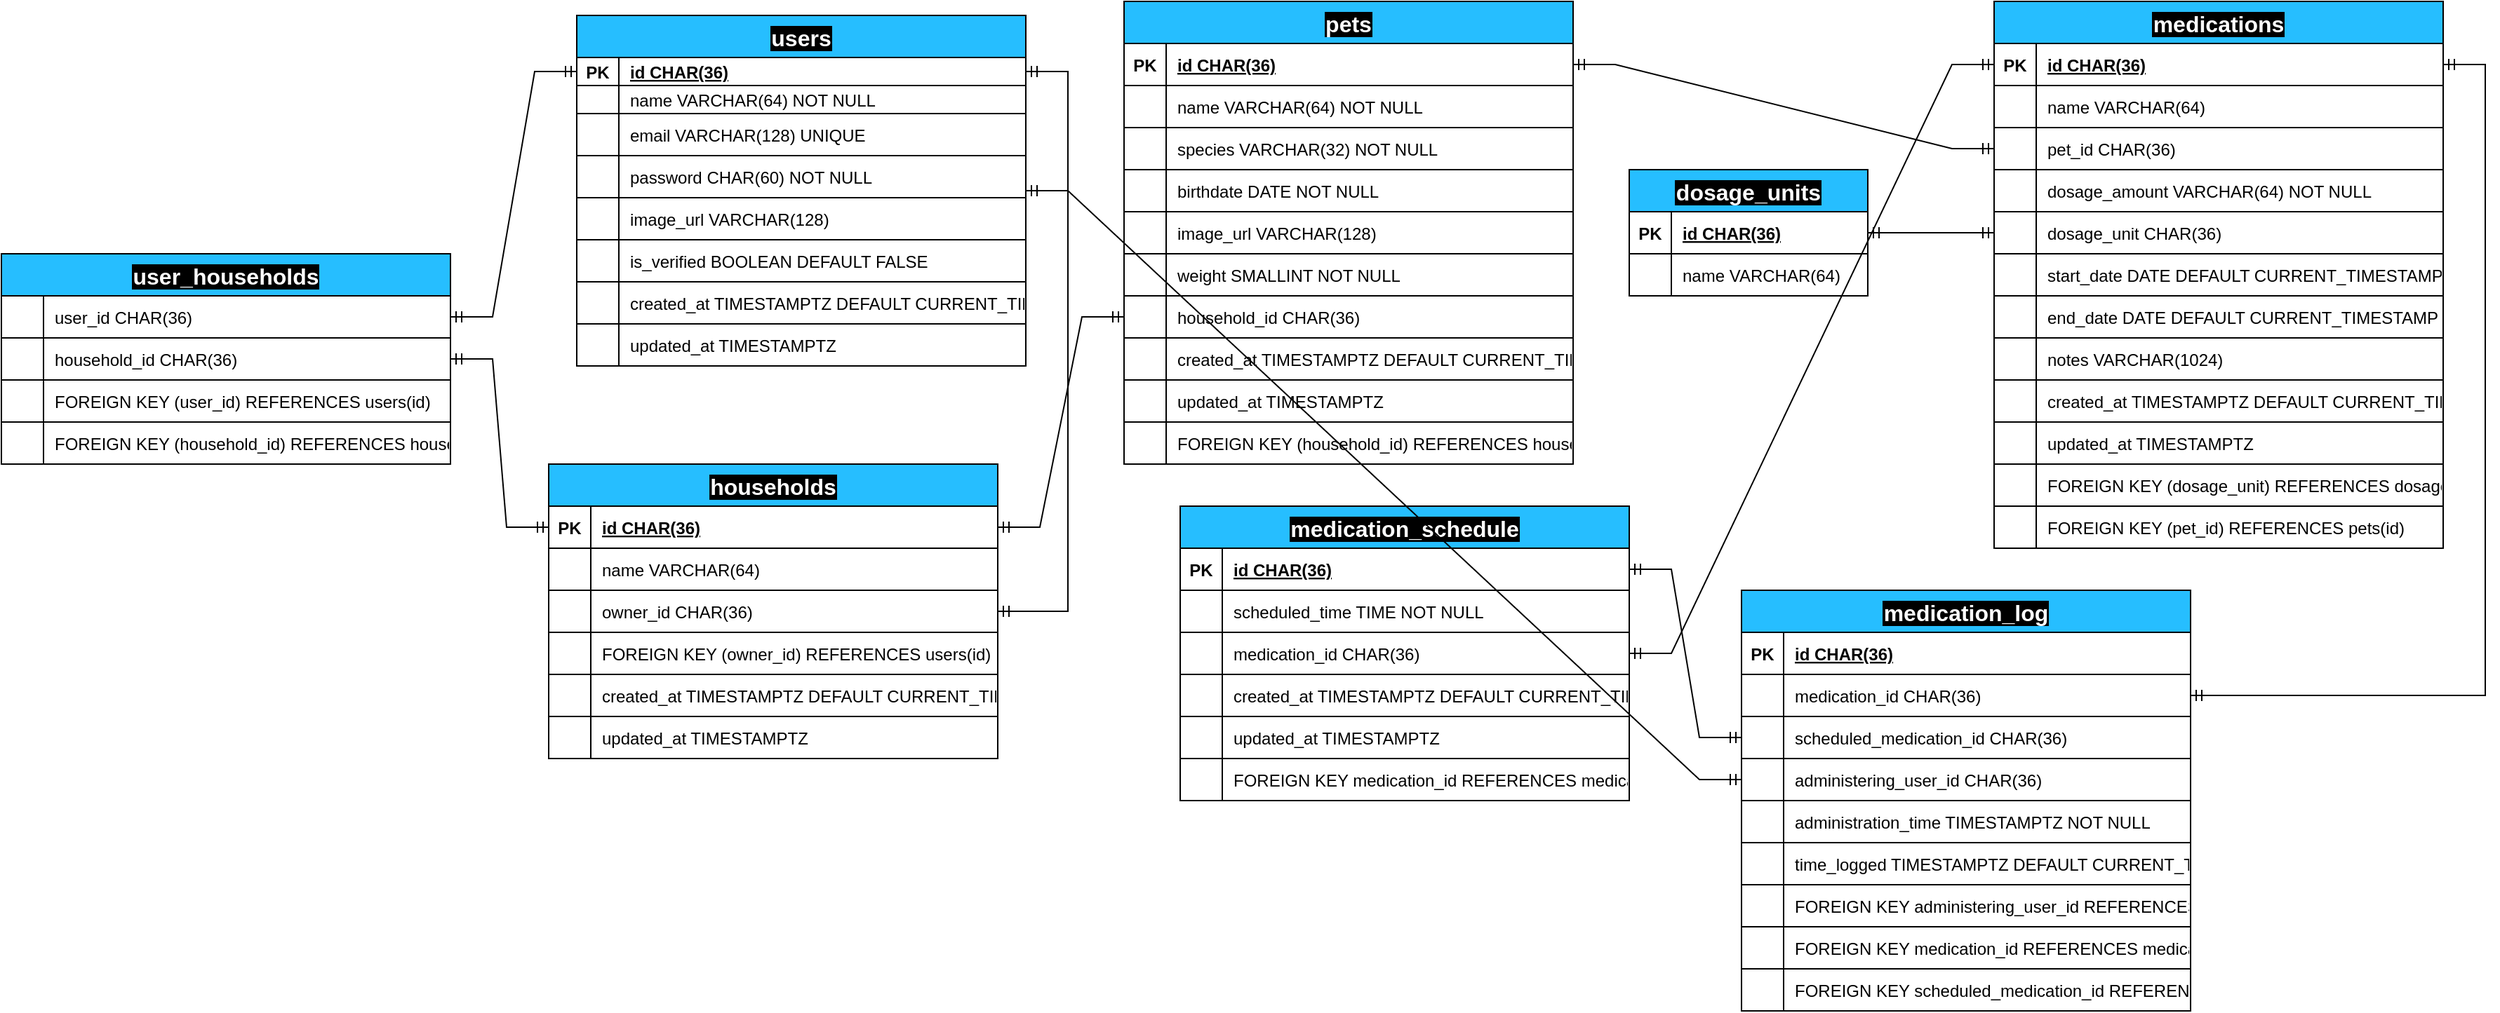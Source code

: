 <mxfile version="22.1.17" type="github">
  <diagram name="Page-1" id="0-UlEQoik30xeTsWgtJs">
    <mxGraphModel dx="3819" dy="1011" grid="1" gridSize="10" guides="1" tooltips="1" connect="1" arrows="1" fold="1" page="1" pageScale="1" pageWidth="850" pageHeight="1100" math="0" shadow="0">
      <root>
        <mxCell id="0" />
        <mxCell id="1" parent="0" />
        <mxCell id="Mppwnoug4MWIkZQOMdJh-1" value="users" style="shape=table;startSize=30;container=1;collapsible=1;childLayout=tableLayout;fixedRows=1;rowLines=1;fontStyle=1;align=center;resizeLast=1;swimlaneLine=1;shadow=0;fillColor=#26BEFF;fontColor=#FFFFFF;labelBorderColor=none;labelBackgroundColor=#000000;fontSize=16;" vertex="1" parent="1">
          <mxGeometry x="-450" y="30" width="320" height="250" as="geometry" />
        </mxCell>
        <mxCell id="Mppwnoug4MWIkZQOMdJh-2" value="" style="shape=tableRow;horizontal=0;startSize=0;swimlaneHead=0;swimlaneBody=0;fillColor=none;collapsible=0;dropTarget=0;points=[[0,0.5],[1,0.5]];portConstraint=eastwest;strokeColor=inherit;top=0;left=0;right=0;bottom=1;swimlaneLine=1;" vertex="1" parent="Mppwnoug4MWIkZQOMdJh-1">
          <mxGeometry y="30" width="320" height="20" as="geometry" />
        </mxCell>
        <mxCell id="Mppwnoug4MWIkZQOMdJh-3" value="PK" style="shape=partialRectangle;overflow=hidden;connectable=0;fillColor=none;strokeColor=inherit;top=0;left=0;bottom=0;right=0;fontStyle=1;swimlaneLine=1;" vertex="1" parent="Mppwnoug4MWIkZQOMdJh-2">
          <mxGeometry width="30" height="20" as="geometry">
            <mxRectangle width="30" height="20" as="alternateBounds" />
          </mxGeometry>
        </mxCell>
        <mxCell id="Mppwnoug4MWIkZQOMdJh-4" value="id CHAR(36) " style="shape=partialRectangle;overflow=hidden;connectable=0;fillColor=none;align=left;strokeColor=inherit;top=0;left=0;bottom=0;right=0;spacingLeft=6;fontStyle=5;swimlaneLine=1;" vertex="1" parent="Mppwnoug4MWIkZQOMdJh-2">
          <mxGeometry x="30" width="290" height="20" as="geometry">
            <mxRectangle width="290" height="20" as="alternateBounds" />
          </mxGeometry>
        </mxCell>
        <mxCell id="Mppwnoug4MWIkZQOMdJh-5" value="" style="shape=tableRow;horizontal=0;startSize=0;swimlaneHead=0;swimlaneBody=0;fillColor=none;collapsible=0;dropTarget=0;points=[[0,0.5],[1,0.5]];portConstraint=eastwest;strokeColor=inherit;top=0;left=0;right=0;bottom=0;swimlaneLine=1;" vertex="1" parent="Mppwnoug4MWIkZQOMdJh-1">
          <mxGeometry y="50" width="320" height="20" as="geometry" />
        </mxCell>
        <mxCell id="Mppwnoug4MWIkZQOMdJh-6" value="" style="shape=partialRectangle;overflow=hidden;connectable=0;fillColor=none;strokeColor=inherit;top=0;left=0;bottom=0;right=0;swimlaneLine=1;" vertex="1" parent="Mppwnoug4MWIkZQOMdJh-5">
          <mxGeometry width="30" height="20" as="geometry">
            <mxRectangle width="30" height="20" as="alternateBounds" />
          </mxGeometry>
        </mxCell>
        <mxCell id="Mppwnoug4MWIkZQOMdJh-7" value="name VARCHAR(64) NOT NULL" style="shape=partialRectangle;overflow=hidden;connectable=0;fillColor=none;align=left;strokeColor=inherit;top=0;left=0;bottom=0;right=0;spacingLeft=6;swimlaneLine=1;" vertex="1" parent="Mppwnoug4MWIkZQOMdJh-5">
          <mxGeometry x="30" width="290" height="20" as="geometry">
            <mxRectangle width="290" height="20" as="alternateBounds" />
          </mxGeometry>
        </mxCell>
        <mxCell id="Mppwnoug4MWIkZQOMdJh-8" value="" style="shape=tableRow;horizontal=0;startSize=0;swimlaneHead=0;swimlaneBody=0;fillColor=none;collapsible=0;dropTarget=0;points=[[0,0.5],[1,0.5]];portConstraint=eastwest;strokeColor=inherit;top=0;left=0;right=0;bottom=0;swimlaneLine=1;" vertex="1" parent="Mppwnoug4MWIkZQOMdJh-1">
          <mxGeometry y="70" width="320" height="30" as="geometry" />
        </mxCell>
        <mxCell id="Mppwnoug4MWIkZQOMdJh-9" value="" style="shape=partialRectangle;overflow=hidden;connectable=0;fillColor=none;strokeColor=inherit;top=0;left=0;bottom=0;right=0;swimlaneLine=1;" vertex="1" parent="Mppwnoug4MWIkZQOMdJh-8">
          <mxGeometry width="30" height="30" as="geometry">
            <mxRectangle width="30" height="30" as="alternateBounds" />
          </mxGeometry>
        </mxCell>
        <mxCell id="Mppwnoug4MWIkZQOMdJh-10" value="email VARCHAR(128) UNIQUE" style="shape=partialRectangle;overflow=hidden;connectable=0;fillColor=none;align=left;strokeColor=inherit;top=0;left=0;bottom=0;right=0;spacingLeft=6;swimlaneLine=1;" vertex="1" parent="Mppwnoug4MWIkZQOMdJh-8">
          <mxGeometry x="30" width="290" height="30" as="geometry">
            <mxRectangle width="290" height="30" as="alternateBounds" />
          </mxGeometry>
        </mxCell>
        <mxCell id="Mppwnoug4MWIkZQOMdJh-11" value="" style="shape=tableRow;horizontal=0;startSize=0;swimlaneHead=0;swimlaneBody=0;fillColor=none;collapsible=0;dropTarget=0;points=[[0,0.5],[1,0.5]];portConstraint=eastwest;strokeColor=inherit;top=0;left=0;right=0;bottom=0;swimlaneLine=1;" vertex="1" parent="Mppwnoug4MWIkZQOMdJh-1">
          <mxGeometry y="100" width="320" height="30" as="geometry" />
        </mxCell>
        <mxCell id="Mppwnoug4MWIkZQOMdJh-12" value="" style="shape=partialRectangle;overflow=hidden;connectable=0;fillColor=none;strokeColor=inherit;top=0;left=0;bottom=0;right=0;swimlaneLine=1;" vertex="1" parent="Mppwnoug4MWIkZQOMdJh-11">
          <mxGeometry width="30" height="30" as="geometry">
            <mxRectangle width="30" height="30" as="alternateBounds" />
          </mxGeometry>
        </mxCell>
        <mxCell id="Mppwnoug4MWIkZQOMdJh-13" value="password CHAR(60) NOT NULL" style="shape=partialRectangle;overflow=hidden;connectable=0;fillColor=none;align=left;strokeColor=inherit;top=0;left=0;bottom=0;right=0;spacingLeft=6;swimlaneLine=1;" vertex="1" parent="Mppwnoug4MWIkZQOMdJh-11">
          <mxGeometry x="30" width="290" height="30" as="geometry">
            <mxRectangle width="290" height="30" as="alternateBounds" />
          </mxGeometry>
        </mxCell>
        <mxCell id="Mppwnoug4MWIkZQOMdJh-14" value="" style="shape=tableRow;horizontal=0;startSize=0;swimlaneHead=0;swimlaneBody=0;fillColor=none;collapsible=0;dropTarget=0;points=[[0,0.5],[1,0.5]];portConstraint=eastwest;strokeColor=inherit;top=0;left=0;right=0;bottom=0;swimlaneLine=1;" vertex="1" parent="Mppwnoug4MWIkZQOMdJh-1">
          <mxGeometry y="130" width="320" height="30" as="geometry" />
        </mxCell>
        <mxCell id="Mppwnoug4MWIkZQOMdJh-15" value="" style="shape=partialRectangle;overflow=hidden;connectable=0;fillColor=none;strokeColor=inherit;top=0;left=0;bottom=0;right=0;swimlaneLine=1;" vertex="1" parent="Mppwnoug4MWIkZQOMdJh-14">
          <mxGeometry width="30" height="30" as="geometry">
            <mxRectangle width="30" height="30" as="alternateBounds" />
          </mxGeometry>
        </mxCell>
        <mxCell id="Mppwnoug4MWIkZQOMdJh-16" value="image_url VARCHAR(128)" style="shape=partialRectangle;overflow=hidden;connectable=0;fillColor=none;align=left;strokeColor=inherit;top=0;left=0;bottom=0;right=0;spacingLeft=6;swimlaneLine=1;" vertex="1" parent="Mppwnoug4MWIkZQOMdJh-14">
          <mxGeometry x="30" width="290" height="30" as="geometry">
            <mxRectangle width="290" height="30" as="alternateBounds" />
          </mxGeometry>
        </mxCell>
        <mxCell id="Mppwnoug4MWIkZQOMdJh-17" value="" style="shape=tableRow;horizontal=0;startSize=0;swimlaneHead=0;swimlaneBody=0;fillColor=none;collapsible=0;dropTarget=0;points=[[0,0.5],[1,0.5]];portConstraint=eastwest;strokeColor=inherit;top=0;left=0;right=0;bottom=0;swimlaneLine=1;" vertex="1" parent="Mppwnoug4MWIkZQOMdJh-1">
          <mxGeometry y="160" width="320" height="30" as="geometry" />
        </mxCell>
        <mxCell id="Mppwnoug4MWIkZQOMdJh-18" value="" style="shape=partialRectangle;overflow=hidden;connectable=0;fillColor=none;strokeColor=inherit;top=0;left=0;bottom=0;right=0;swimlaneLine=1;" vertex="1" parent="Mppwnoug4MWIkZQOMdJh-17">
          <mxGeometry width="30" height="30" as="geometry">
            <mxRectangle width="30" height="30" as="alternateBounds" />
          </mxGeometry>
        </mxCell>
        <mxCell id="Mppwnoug4MWIkZQOMdJh-19" value="is_verified BOOLEAN DEFAULT FALSE" style="shape=partialRectangle;overflow=hidden;connectable=0;fillColor=none;align=left;strokeColor=inherit;top=0;left=0;bottom=0;right=0;spacingLeft=6;swimlaneLine=1;" vertex="1" parent="Mppwnoug4MWIkZQOMdJh-17">
          <mxGeometry x="30" width="290" height="30" as="geometry">
            <mxRectangle width="290" height="30" as="alternateBounds" />
          </mxGeometry>
        </mxCell>
        <mxCell id="Mppwnoug4MWIkZQOMdJh-20" value="" style="shape=tableRow;horizontal=0;startSize=0;swimlaneHead=0;swimlaneBody=0;fillColor=none;collapsible=0;dropTarget=0;points=[[0,0.5],[1,0.5]];portConstraint=eastwest;strokeColor=inherit;top=0;left=0;right=0;bottom=0;swimlaneLine=1;" vertex="1" parent="Mppwnoug4MWIkZQOMdJh-1">
          <mxGeometry y="190" width="320" height="30" as="geometry" />
        </mxCell>
        <mxCell id="Mppwnoug4MWIkZQOMdJh-21" value="" style="shape=partialRectangle;overflow=hidden;connectable=0;fillColor=none;strokeColor=inherit;top=0;left=0;bottom=0;right=0;swimlaneLine=1;" vertex="1" parent="Mppwnoug4MWIkZQOMdJh-20">
          <mxGeometry width="30" height="30" as="geometry">
            <mxRectangle width="30" height="30" as="alternateBounds" />
          </mxGeometry>
        </mxCell>
        <mxCell id="Mppwnoug4MWIkZQOMdJh-22" value="created_at TIMESTAMPTZ DEFAULT CURRENT_TIMESTAMP" style="shape=partialRectangle;overflow=hidden;connectable=0;fillColor=none;align=left;strokeColor=inherit;top=0;left=0;bottom=0;right=0;spacingLeft=6;swimlaneLine=1;" vertex="1" parent="Mppwnoug4MWIkZQOMdJh-20">
          <mxGeometry x="30" width="290" height="30" as="geometry">
            <mxRectangle width="290" height="30" as="alternateBounds" />
          </mxGeometry>
        </mxCell>
        <mxCell id="Mppwnoug4MWIkZQOMdJh-23" value="" style="shape=tableRow;horizontal=0;startSize=0;swimlaneHead=0;swimlaneBody=0;fillColor=none;collapsible=0;dropTarget=0;points=[[0,0.5],[1,0.5]];portConstraint=eastwest;strokeColor=inherit;top=0;left=0;right=0;bottom=0;swimlaneLine=1;" vertex="1" parent="Mppwnoug4MWIkZQOMdJh-1">
          <mxGeometry y="220" width="320" height="30" as="geometry" />
        </mxCell>
        <mxCell id="Mppwnoug4MWIkZQOMdJh-24" value="" style="shape=partialRectangle;overflow=hidden;connectable=0;fillColor=none;strokeColor=inherit;top=0;left=0;bottom=0;right=0;swimlaneLine=1;" vertex="1" parent="Mppwnoug4MWIkZQOMdJh-23">
          <mxGeometry width="30" height="30" as="geometry">
            <mxRectangle width="30" height="30" as="alternateBounds" />
          </mxGeometry>
        </mxCell>
        <mxCell id="Mppwnoug4MWIkZQOMdJh-25" value="updated_at TIMESTAMPTZ" style="shape=partialRectangle;overflow=hidden;connectable=0;fillColor=none;align=left;strokeColor=inherit;top=0;left=0;bottom=0;right=0;spacingLeft=6;swimlaneLine=1;" vertex="1" parent="Mppwnoug4MWIkZQOMdJh-23">
          <mxGeometry x="30" width="290" height="30" as="geometry">
            <mxRectangle width="290" height="30" as="alternateBounds" />
          </mxGeometry>
        </mxCell>
        <mxCell id="Mppwnoug4MWIkZQOMdJh-26" value="households" style="shape=table;startSize=30;container=1;collapsible=1;childLayout=tableLayout;fixedRows=1;rowLines=1;fontStyle=1;align=center;resizeLast=1;swimlaneLine=1;shadow=0;fillColor=#26BEFF;fontColor=#FFFFFF;labelBorderColor=none;labelBackgroundColor=#000000;fontSize=16;" vertex="1" parent="1">
          <mxGeometry x="-470" y="350" width="320" height="210" as="geometry" />
        </mxCell>
        <mxCell id="Mppwnoug4MWIkZQOMdJh-27" value="" style="shape=tableRow;horizontal=0;startSize=0;swimlaneHead=0;swimlaneBody=0;fillColor=none;collapsible=0;dropTarget=0;points=[[0,0.5],[1,0.5]];portConstraint=eastwest;strokeColor=inherit;top=0;left=0;right=0;bottom=1;swimlaneLine=1;" vertex="1" parent="Mppwnoug4MWIkZQOMdJh-26">
          <mxGeometry y="30" width="320" height="30" as="geometry" />
        </mxCell>
        <mxCell id="Mppwnoug4MWIkZQOMdJh-28" value="PK" style="shape=partialRectangle;overflow=hidden;connectable=0;fillColor=none;strokeColor=inherit;top=0;left=0;bottom=0;right=0;fontStyle=1;swimlaneLine=1;" vertex="1" parent="Mppwnoug4MWIkZQOMdJh-27">
          <mxGeometry width="30" height="30" as="geometry">
            <mxRectangle width="30" height="30" as="alternateBounds" />
          </mxGeometry>
        </mxCell>
        <mxCell id="Mppwnoug4MWIkZQOMdJh-29" value="id CHAR(36) " style="shape=partialRectangle;overflow=hidden;connectable=0;fillColor=none;align=left;strokeColor=inherit;top=0;left=0;bottom=0;right=0;spacingLeft=6;fontStyle=5;swimlaneLine=1;" vertex="1" parent="Mppwnoug4MWIkZQOMdJh-27">
          <mxGeometry x="30" width="290" height="30" as="geometry">
            <mxRectangle width="290" height="30" as="alternateBounds" />
          </mxGeometry>
        </mxCell>
        <mxCell id="Mppwnoug4MWIkZQOMdJh-30" value="" style="shape=tableRow;horizontal=0;startSize=0;swimlaneHead=0;swimlaneBody=0;fillColor=none;collapsible=0;dropTarget=0;points=[[0,0.5],[1,0.5]];portConstraint=eastwest;strokeColor=inherit;top=0;left=0;right=0;bottom=0;swimlaneLine=1;" vertex="1" parent="Mppwnoug4MWIkZQOMdJh-26">
          <mxGeometry y="60" width="320" height="30" as="geometry" />
        </mxCell>
        <mxCell id="Mppwnoug4MWIkZQOMdJh-31" value="" style="shape=partialRectangle;overflow=hidden;connectable=0;fillColor=none;strokeColor=inherit;top=0;left=0;bottom=0;right=0;swimlaneLine=1;" vertex="1" parent="Mppwnoug4MWIkZQOMdJh-30">
          <mxGeometry width="30" height="30" as="geometry">
            <mxRectangle width="30" height="30" as="alternateBounds" />
          </mxGeometry>
        </mxCell>
        <mxCell id="Mppwnoug4MWIkZQOMdJh-32" value="name VARCHAR(64)" style="shape=partialRectangle;overflow=hidden;connectable=0;fillColor=none;align=left;strokeColor=inherit;top=0;left=0;bottom=0;right=0;spacingLeft=6;swimlaneLine=1;" vertex="1" parent="Mppwnoug4MWIkZQOMdJh-30">
          <mxGeometry x="30" width="290" height="30" as="geometry">
            <mxRectangle width="290" height="30" as="alternateBounds" />
          </mxGeometry>
        </mxCell>
        <mxCell id="Mppwnoug4MWIkZQOMdJh-33" value="" style="shape=tableRow;horizontal=0;startSize=0;swimlaneHead=0;swimlaneBody=0;fillColor=none;collapsible=0;dropTarget=0;points=[[0,0.5],[1,0.5]];portConstraint=eastwest;strokeColor=inherit;top=0;left=0;right=0;bottom=0;swimlaneLine=1;" vertex="1" parent="Mppwnoug4MWIkZQOMdJh-26">
          <mxGeometry y="90" width="320" height="30" as="geometry" />
        </mxCell>
        <mxCell id="Mppwnoug4MWIkZQOMdJh-34" value="" style="shape=partialRectangle;overflow=hidden;connectable=0;fillColor=none;strokeColor=inherit;top=0;left=0;bottom=0;right=0;swimlaneLine=1;" vertex="1" parent="Mppwnoug4MWIkZQOMdJh-33">
          <mxGeometry width="30" height="30" as="geometry">
            <mxRectangle width="30" height="30" as="alternateBounds" />
          </mxGeometry>
        </mxCell>
        <mxCell id="Mppwnoug4MWIkZQOMdJh-35" value="owner_id CHAR(36)" style="shape=partialRectangle;overflow=hidden;connectable=0;fillColor=none;align=left;strokeColor=inherit;top=0;left=0;bottom=0;right=0;spacingLeft=6;swimlaneLine=1;" vertex="1" parent="Mppwnoug4MWIkZQOMdJh-33">
          <mxGeometry x="30" width="290" height="30" as="geometry">
            <mxRectangle width="290" height="30" as="alternateBounds" />
          </mxGeometry>
        </mxCell>
        <mxCell id="Mppwnoug4MWIkZQOMdJh-36" value="" style="shape=tableRow;horizontal=0;startSize=0;swimlaneHead=0;swimlaneBody=0;fillColor=none;collapsible=0;dropTarget=0;points=[[0,0.5],[1,0.5]];portConstraint=eastwest;strokeColor=inherit;top=0;left=0;right=0;bottom=0;swimlaneLine=1;" vertex="1" parent="Mppwnoug4MWIkZQOMdJh-26">
          <mxGeometry y="120" width="320" height="30" as="geometry" />
        </mxCell>
        <mxCell id="Mppwnoug4MWIkZQOMdJh-37" value="" style="shape=partialRectangle;overflow=hidden;connectable=0;fillColor=none;strokeColor=inherit;top=0;left=0;bottom=0;right=0;swimlaneLine=1;" vertex="1" parent="Mppwnoug4MWIkZQOMdJh-36">
          <mxGeometry width="30" height="30" as="geometry">
            <mxRectangle width="30" height="30" as="alternateBounds" />
          </mxGeometry>
        </mxCell>
        <mxCell id="Mppwnoug4MWIkZQOMdJh-38" value="FOREIGN KEY (owner_id) REFERENCES users(id)" style="shape=partialRectangle;overflow=hidden;connectable=0;fillColor=none;align=left;strokeColor=inherit;top=0;left=0;bottom=0;right=0;spacingLeft=6;swimlaneLine=1;" vertex="1" parent="Mppwnoug4MWIkZQOMdJh-36">
          <mxGeometry x="30" width="290" height="30" as="geometry">
            <mxRectangle width="290" height="30" as="alternateBounds" />
          </mxGeometry>
        </mxCell>
        <mxCell id="Mppwnoug4MWIkZQOMdJh-39" value="" style="shape=tableRow;horizontal=0;startSize=0;swimlaneHead=0;swimlaneBody=0;fillColor=none;collapsible=0;dropTarget=0;points=[[0,0.5],[1,0.5]];portConstraint=eastwest;strokeColor=inherit;top=0;left=0;right=0;bottom=0;swimlaneLine=1;" vertex="1" parent="Mppwnoug4MWIkZQOMdJh-26">
          <mxGeometry y="150" width="320" height="30" as="geometry" />
        </mxCell>
        <mxCell id="Mppwnoug4MWIkZQOMdJh-40" value="" style="shape=partialRectangle;overflow=hidden;connectable=0;fillColor=none;strokeColor=inherit;top=0;left=0;bottom=0;right=0;swimlaneLine=1;" vertex="1" parent="Mppwnoug4MWIkZQOMdJh-39">
          <mxGeometry width="30" height="30" as="geometry">
            <mxRectangle width="30" height="30" as="alternateBounds" />
          </mxGeometry>
        </mxCell>
        <mxCell id="Mppwnoug4MWIkZQOMdJh-41" value="created_at TIMESTAMPTZ DEFAULT CURRENT_TIMESTAMP" style="shape=partialRectangle;overflow=hidden;connectable=0;fillColor=none;align=left;strokeColor=inherit;top=0;left=0;bottom=0;right=0;spacingLeft=6;swimlaneLine=1;" vertex="1" parent="Mppwnoug4MWIkZQOMdJh-39">
          <mxGeometry x="30" width="290" height="30" as="geometry">
            <mxRectangle width="290" height="30" as="alternateBounds" />
          </mxGeometry>
        </mxCell>
        <mxCell id="Mppwnoug4MWIkZQOMdJh-42" value="" style="shape=tableRow;horizontal=0;startSize=0;swimlaneHead=0;swimlaneBody=0;fillColor=none;collapsible=0;dropTarget=0;points=[[0,0.5],[1,0.5]];portConstraint=eastwest;strokeColor=inherit;top=0;left=0;right=0;bottom=0;swimlaneLine=1;" vertex="1" parent="Mppwnoug4MWIkZQOMdJh-26">
          <mxGeometry y="180" width="320" height="30" as="geometry" />
        </mxCell>
        <mxCell id="Mppwnoug4MWIkZQOMdJh-43" value="" style="shape=partialRectangle;overflow=hidden;connectable=0;fillColor=none;strokeColor=inherit;top=0;left=0;bottom=0;right=0;swimlaneLine=1;" vertex="1" parent="Mppwnoug4MWIkZQOMdJh-42">
          <mxGeometry width="30" height="30" as="geometry">
            <mxRectangle width="30" height="30" as="alternateBounds" />
          </mxGeometry>
        </mxCell>
        <mxCell id="Mppwnoug4MWIkZQOMdJh-44" value="updated_at TIMESTAMPTZ" style="shape=partialRectangle;overflow=hidden;connectable=0;fillColor=none;align=left;strokeColor=inherit;top=0;left=0;bottom=0;right=0;spacingLeft=6;swimlaneLine=1;" vertex="1" parent="Mppwnoug4MWIkZQOMdJh-42">
          <mxGeometry x="30" width="290" height="30" as="geometry">
            <mxRectangle width="290" height="30" as="alternateBounds" />
          </mxGeometry>
        </mxCell>
        <mxCell id="Mppwnoug4MWIkZQOMdJh-45" value="user_households" style="shape=table;startSize=30;container=1;collapsible=1;childLayout=tableLayout;fixedRows=1;rowLines=1;fontStyle=1;align=center;resizeLast=1;swimlaneLine=1;shadow=0;fillColor=#26BEFF;fontColor=#FFFFFF;labelBorderColor=none;labelBackgroundColor=#000000;fontSize=16;" vertex="1" parent="1">
          <mxGeometry x="-860" y="200" width="320" height="150" as="geometry" />
        </mxCell>
        <mxCell id="Mppwnoug4MWIkZQOMdJh-46" value="" style="shape=tableRow;horizontal=0;startSize=0;swimlaneHead=0;swimlaneBody=0;fillColor=none;collapsible=0;dropTarget=0;points=[[0,0.5],[1,0.5]];portConstraint=eastwest;strokeColor=inherit;top=0;left=0;right=0;bottom=0;swimlaneLine=1;" vertex="1" parent="Mppwnoug4MWIkZQOMdJh-45">
          <mxGeometry y="30" width="320" height="30" as="geometry" />
        </mxCell>
        <mxCell id="Mppwnoug4MWIkZQOMdJh-47" value="" style="shape=partialRectangle;overflow=hidden;connectable=0;fillColor=none;strokeColor=inherit;top=0;left=0;bottom=0;right=0;swimlaneLine=1;" vertex="1" parent="Mppwnoug4MWIkZQOMdJh-46">
          <mxGeometry width="30" height="30" as="geometry">
            <mxRectangle width="30" height="30" as="alternateBounds" />
          </mxGeometry>
        </mxCell>
        <mxCell id="Mppwnoug4MWIkZQOMdJh-48" value="user_id CHAR(36)" style="shape=partialRectangle;overflow=hidden;connectable=0;fillColor=none;align=left;strokeColor=inherit;top=0;left=0;bottom=0;right=0;spacingLeft=6;swimlaneLine=1;" vertex="1" parent="Mppwnoug4MWIkZQOMdJh-46">
          <mxGeometry x="30" width="290" height="30" as="geometry">
            <mxRectangle width="290" height="30" as="alternateBounds" />
          </mxGeometry>
        </mxCell>
        <mxCell id="Mppwnoug4MWIkZQOMdJh-49" value="" style="shape=tableRow;horizontal=0;startSize=0;swimlaneHead=0;swimlaneBody=0;fillColor=none;collapsible=0;dropTarget=0;points=[[0,0.5],[1,0.5]];portConstraint=eastwest;strokeColor=inherit;top=0;left=0;right=0;bottom=0;swimlaneLine=1;" vertex="1" parent="Mppwnoug4MWIkZQOMdJh-45">
          <mxGeometry y="60" width="320" height="30" as="geometry" />
        </mxCell>
        <mxCell id="Mppwnoug4MWIkZQOMdJh-50" value="" style="shape=partialRectangle;overflow=hidden;connectable=0;fillColor=none;strokeColor=inherit;top=0;left=0;bottom=0;right=0;swimlaneLine=1;" vertex="1" parent="Mppwnoug4MWIkZQOMdJh-49">
          <mxGeometry width="30" height="30" as="geometry">
            <mxRectangle width="30" height="30" as="alternateBounds" />
          </mxGeometry>
        </mxCell>
        <mxCell id="Mppwnoug4MWIkZQOMdJh-51" value="household_id CHAR(36)" style="shape=partialRectangle;overflow=hidden;connectable=0;fillColor=none;align=left;strokeColor=inherit;top=0;left=0;bottom=0;right=0;spacingLeft=6;swimlaneLine=1;" vertex="1" parent="Mppwnoug4MWIkZQOMdJh-49">
          <mxGeometry x="30" width="290" height="30" as="geometry">
            <mxRectangle width="290" height="30" as="alternateBounds" />
          </mxGeometry>
        </mxCell>
        <mxCell id="Mppwnoug4MWIkZQOMdJh-52" value="" style="shape=tableRow;horizontal=0;startSize=0;swimlaneHead=0;swimlaneBody=0;fillColor=none;collapsible=0;dropTarget=0;points=[[0,0.5],[1,0.5]];portConstraint=eastwest;strokeColor=inherit;top=0;left=0;right=0;bottom=0;swimlaneLine=1;" vertex="1" parent="Mppwnoug4MWIkZQOMdJh-45">
          <mxGeometry y="90" width="320" height="30" as="geometry" />
        </mxCell>
        <mxCell id="Mppwnoug4MWIkZQOMdJh-53" value="" style="shape=partialRectangle;overflow=hidden;connectable=0;fillColor=none;strokeColor=inherit;top=0;left=0;bottom=0;right=0;swimlaneLine=1;" vertex="1" parent="Mppwnoug4MWIkZQOMdJh-52">
          <mxGeometry width="30" height="30" as="geometry">
            <mxRectangle width="30" height="30" as="alternateBounds" />
          </mxGeometry>
        </mxCell>
        <mxCell id="Mppwnoug4MWIkZQOMdJh-54" value="FOREIGN KEY (user_id) REFERENCES users(id)" style="shape=partialRectangle;overflow=hidden;connectable=0;fillColor=none;align=left;strokeColor=inherit;top=0;left=0;bottom=0;right=0;spacingLeft=6;swimlaneLine=1;" vertex="1" parent="Mppwnoug4MWIkZQOMdJh-52">
          <mxGeometry x="30" width="290" height="30" as="geometry">
            <mxRectangle width="290" height="30" as="alternateBounds" />
          </mxGeometry>
        </mxCell>
        <mxCell id="Mppwnoug4MWIkZQOMdJh-55" value="" style="shape=tableRow;horizontal=0;startSize=0;swimlaneHead=0;swimlaneBody=0;fillColor=none;collapsible=0;dropTarget=0;points=[[0,0.5],[1,0.5]];portConstraint=eastwest;strokeColor=inherit;top=0;left=0;right=0;bottom=0;swimlaneLine=1;" vertex="1" parent="Mppwnoug4MWIkZQOMdJh-45">
          <mxGeometry y="120" width="320" height="30" as="geometry" />
        </mxCell>
        <mxCell id="Mppwnoug4MWIkZQOMdJh-56" value="" style="shape=partialRectangle;overflow=hidden;connectable=0;fillColor=none;strokeColor=inherit;top=0;left=0;bottom=0;right=0;swimlaneLine=1;" vertex="1" parent="Mppwnoug4MWIkZQOMdJh-55">
          <mxGeometry width="30" height="30" as="geometry">
            <mxRectangle width="30" height="30" as="alternateBounds" />
          </mxGeometry>
        </mxCell>
        <mxCell id="Mppwnoug4MWIkZQOMdJh-57" value="FOREIGN KEY (household_id) REFERENCES households(id)" style="shape=partialRectangle;overflow=hidden;connectable=0;fillColor=none;align=left;strokeColor=inherit;top=0;left=0;bottom=0;right=0;spacingLeft=6;swimlaneLine=1;" vertex="1" parent="Mppwnoug4MWIkZQOMdJh-55">
          <mxGeometry x="30" width="290" height="30" as="geometry">
            <mxRectangle width="290" height="30" as="alternateBounds" />
          </mxGeometry>
        </mxCell>
        <mxCell id="Mppwnoug4MWIkZQOMdJh-58" value="pets" style="shape=table;startSize=30;container=1;collapsible=1;childLayout=tableLayout;fixedRows=1;rowLines=1;fontStyle=1;align=center;resizeLast=1;swimlaneLine=1;shadow=0;fillColor=#26BEFF;fontColor=#FFFFFF;labelBorderColor=none;labelBackgroundColor=#000000;fontSize=16;" vertex="1" parent="1">
          <mxGeometry x="-60" y="20" width="320" height="330" as="geometry" />
        </mxCell>
        <mxCell id="Mppwnoug4MWIkZQOMdJh-59" value="" style="shape=tableRow;horizontal=0;startSize=0;swimlaneHead=0;swimlaneBody=0;fillColor=none;collapsible=0;dropTarget=0;points=[[0,0.5],[1,0.5]];portConstraint=eastwest;strokeColor=inherit;top=0;left=0;right=0;bottom=1;swimlaneLine=1;" vertex="1" parent="Mppwnoug4MWIkZQOMdJh-58">
          <mxGeometry y="30" width="320" height="30" as="geometry" />
        </mxCell>
        <mxCell id="Mppwnoug4MWIkZQOMdJh-60" value="PK" style="shape=partialRectangle;overflow=hidden;connectable=0;fillColor=none;strokeColor=inherit;top=0;left=0;bottom=0;right=0;fontStyle=1;swimlaneLine=1;" vertex="1" parent="Mppwnoug4MWIkZQOMdJh-59">
          <mxGeometry width="30" height="30" as="geometry">
            <mxRectangle width="30" height="30" as="alternateBounds" />
          </mxGeometry>
        </mxCell>
        <mxCell id="Mppwnoug4MWIkZQOMdJh-61" value="id CHAR(36) " style="shape=partialRectangle;overflow=hidden;connectable=0;fillColor=none;align=left;strokeColor=inherit;top=0;left=0;bottom=0;right=0;spacingLeft=6;fontStyle=5;swimlaneLine=1;" vertex="1" parent="Mppwnoug4MWIkZQOMdJh-59">
          <mxGeometry x="30" width="290" height="30" as="geometry">
            <mxRectangle width="290" height="30" as="alternateBounds" />
          </mxGeometry>
        </mxCell>
        <mxCell id="Mppwnoug4MWIkZQOMdJh-62" value="" style="shape=tableRow;horizontal=0;startSize=0;swimlaneHead=0;swimlaneBody=0;fillColor=none;collapsible=0;dropTarget=0;points=[[0,0.5],[1,0.5]];portConstraint=eastwest;strokeColor=inherit;top=0;left=0;right=0;bottom=0;swimlaneLine=1;" vertex="1" parent="Mppwnoug4MWIkZQOMdJh-58">
          <mxGeometry y="60" width="320" height="30" as="geometry" />
        </mxCell>
        <mxCell id="Mppwnoug4MWIkZQOMdJh-63" value="" style="shape=partialRectangle;overflow=hidden;connectable=0;fillColor=none;strokeColor=inherit;top=0;left=0;bottom=0;right=0;swimlaneLine=1;" vertex="1" parent="Mppwnoug4MWIkZQOMdJh-62">
          <mxGeometry width="30" height="30" as="geometry">
            <mxRectangle width="30" height="30" as="alternateBounds" />
          </mxGeometry>
        </mxCell>
        <mxCell id="Mppwnoug4MWIkZQOMdJh-64" value="name VARCHAR(64) NOT NULL" style="shape=partialRectangle;overflow=hidden;connectable=0;fillColor=none;align=left;strokeColor=inherit;top=0;left=0;bottom=0;right=0;spacingLeft=6;swimlaneLine=1;" vertex="1" parent="Mppwnoug4MWIkZQOMdJh-62">
          <mxGeometry x="30" width="290" height="30" as="geometry">
            <mxRectangle width="290" height="30" as="alternateBounds" />
          </mxGeometry>
        </mxCell>
        <mxCell id="Mppwnoug4MWIkZQOMdJh-65" value="" style="shape=tableRow;horizontal=0;startSize=0;swimlaneHead=0;swimlaneBody=0;fillColor=none;collapsible=0;dropTarget=0;points=[[0,0.5],[1,0.5]];portConstraint=eastwest;strokeColor=inherit;top=0;left=0;right=0;bottom=0;swimlaneLine=1;" vertex="1" parent="Mppwnoug4MWIkZQOMdJh-58">
          <mxGeometry y="90" width="320" height="30" as="geometry" />
        </mxCell>
        <mxCell id="Mppwnoug4MWIkZQOMdJh-66" value="" style="shape=partialRectangle;overflow=hidden;connectable=0;fillColor=none;strokeColor=inherit;top=0;left=0;bottom=0;right=0;swimlaneLine=1;" vertex="1" parent="Mppwnoug4MWIkZQOMdJh-65">
          <mxGeometry width="30" height="30" as="geometry">
            <mxRectangle width="30" height="30" as="alternateBounds" />
          </mxGeometry>
        </mxCell>
        <mxCell id="Mppwnoug4MWIkZQOMdJh-67" value="species VARCHAR(32) NOT NULL" style="shape=partialRectangle;overflow=hidden;connectable=0;fillColor=none;align=left;strokeColor=inherit;top=0;left=0;bottom=0;right=0;spacingLeft=6;swimlaneLine=1;" vertex="1" parent="Mppwnoug4MWIkZQOMdJh-65">
          <mxGeometry x="30" width="290" height="30" as="geometry">
            <mxRectangle width="290" height="30" as="alternateBounds" />
          </mxGeometry>
        </mxCell>
        <mxCell id="Mppwnoug4MWIkZQOMdJh-68" value="" style="shape=tableRow;horizontal=0;startSize=0;swimlaneHead=0;swimlaneBody=0;fillColor=none;collapsible=0;dropTarget=0;points=[[0,0.5],[1,0.5]];portConstraint=eastwest;strokeColor=inherit;top=0;left=0;right=0;bottom=0;swimlaneLine=1;" vertex="1" parent="Mppwnoug4MWIkZQOMdJh-58">
          <mxGeometry y="120" width="320" height="30" as="geometry" />
        </mxCell>
        <mxCell id="Mppwnoug4MWIkZQOMdJh-69" value="" style="shape=partialRectangle;overflow=hidden;connectable=0;fillColor=none;strokeColor=inherit;top=0;left=0;bottom=0;right=0;swimlaneLine=1;" vertex="1" parent="Mppwnoug4MWIkZQOMdJh-68">
          <mxGeometry width="30" height="30" as="geometry">
            <mxRectangle width="30" height="30" as="alternateBounds" />
          </mxGeometry>
        </mxCell>
        <mxCell id="Mppwnoug4MWIkZQOMdJh-70" value="birthdate DATE NOT NULL" style="shape=partialRectangle;overflow=hidden;connectable=0;fillColor=none;align=left;strokeColor=inherit;top=0;left=0;bottom=0;right=0;spacingLeft=6;swimlaneLine=1;" vertex="1" parent="Mppwnoug4MWIkZQOMdJh-68">
          <mxGeometry x="30" width="290" height="30" as="geometry">
            <mxRectangle width="290" height="30" as="alternateBounds" />
          </mxGeometry>
        </mxCell>
        <mxCell id="Mppwnoug4MWIkZQOMdJh-71" value="" style="shape=tableRow;horizontal=0;startSize=0;swimlaneHead=0;swimlaneBody=0;fillColor=none;collapsible=0;dropTarget=0;points=[[0,0.5],[1,0.5]];portConstraint=eastwest;strokeColor=inherit;top=0;left=0;right=0;bottom=0;swimlaneLine=1;" vertex="1" parent="Mppwnoug4MWIkZQOMdJh-58">
          <mxGeometry y="150" width="320" height="30" as="geometry" />
        </mxCell>
        <mxCell id="Mppwnoug4MWIkZQOMdJh-72" value="" style="shape=partialRectangle;overflow=hidden;connectable=0;fillColor=none;strokeColor=inherit;top=0;left=0;bottom=0;right=0;swimlaneLine=1;" vertex="1" parent="Mppwnoug4MWIkZQOMdJh-71">
          <mxGeometry width="30" height="30" as="geometry">
            <mxRectangle width="30" height="30" as="alternateBounds" />
          </mxGeometry>
        </mxCell>
        <mxCell id="Mppwnoug4MWIkZQOMdJh-73" value="image_url VARCHAR(128)" style="shape=partialRectangle;overflow=hidden;connectable=0;fillColor=none;align=left;strokeColor=inherit;top=0;left=0;bottom=0;right=0;spacingLeft=6;swimlaneLine=1;" vertex="1" parent="Mppwnoug4MWIkZQOMdJh-71">
          <mxGeometry x="30" width="290" height="30" as="geometry">
            <mxRectangle width="290" height="30" as="alternateBounds" />
          </mxGeometry>
        </mxCell>
        <mxCell id="Mppwnoug4MWIkZQOMdJh-74" value="" style="shape=tableRow;horizontal=0;startSize=0;swimlaneHead=0;swimlaneBody=0;fillColor=none;collapsible=0;dropTarget=0;points=[[0,0.5],[1,0.5]];portConstraint=eastwest;strokeColor=inherit;top=0;left=0;right=0;bottom=0;swimlaneLine=1;" vertex="1" parent="Mppwnoug4MWIkZQOMdJh-58">
          <mxGeometry y="180" width="320" height="30" as="geometry" />
        </mxCell>
        <mxCell id="Mppwnoug4MWIkZQOMdJh-75" value="" style="shape=partialRectangle;overflow=hidden;connectable=0;fillColor=none;strokeColor=inherit;top=0;left=0;bottom=0;right=0;swimlaneLine=1;" vertex="1" parent="Mppwnoug4MWIkZQOMdJh-74">
          <mxGeometry width="30" height="30" as="geometry">
            <mxRectangle width="30" height="30" as="alternateBounds" />
          </mxGeometry>
        </mxCell>
        <mxCell id="Mppwnoug4MWIkZQOMdJh-76" value="weight SMALLINT NOT NULL" style="shape=partialRectangle;overflow=hidden;connectable=0;fillColor=none;align=left;strokeColor=inherit;top=0;left=0;bottom=0;right=0;spacingLeft=6;swimlaneLine=1;" vertex="1" parent="Mppwnoug4MWIkZQOMdJh-74">
          <mxGeometry x="30" width="290" height="30" as="geometry">
            <mxRectangle width="290" height="30" as="alternateBounds" />
          </mxGeometry>
        </mxCell>
        <mxCell id="Mppwnoug4MWIkZQOMdJh-77" value="" style="shape=tableRow;horizontal=0;startSize=0;swimlaneHead=0;swimlaneBody=0;fillColor=none;collapsible=0;dropTarget=0;points=[[0,0.5],[1,0.5]];portConstraint=eastwest;strokeColor=inherit;top=0;left=0;right=0;bottom=0;swimlaneLine=1;" vertex="1" parent="Mppwnoug4MWIkZQOMdJh-58">
          <mxGeometry y="210" width="320" height="30" as="geometry" />
        </mxCell>
        <mxCell id="Mppwnoug4MWIkZQOMdJh-78" value="" style="shape=partialRectangle;overflow=hidden;connectable=0;fillColor=none;strokeColor=inherit;top=0;left=0;bottom=0;right=0;swimlaneLine=1;" vertex="1" parent="Mppwnoug4MWIkZQOMdJh-77">
          <mxGeometry width="30" height="30" as="geometry">
            <mxRectangle width="30" height="30" as="alternateBounds" />
          </mxGeometry>
        </mxCell>
        <mxCell id="Mppwnoug4MWIkZQOMdJh-79" value="household_id CHAR(36)" style="shape=partialRectangle;overflow=hidden;connectable=0;fillColor=none;align=left;strokeColor=inherit;top=0;left=0;bottom=0;right=0;spacingLeft=6;swimlaneLine=1;" vertex="1" parent="Mppwnoug4MWIkZQOMdJh-77">
          <mxGeometry x="30" width="290" height="30" as="geometry">
            <mxRectangle width="290" height="30" as="alternateBounds" />
          </mxGeometry>
        </mxCell>
        <mxCell id="Mppwnoug4MWIkZQOMdJh-80" value="" style="shape=tableRow;horizontal=0;startSize=0;swimlaneHead=0;swimlaneBody=0;fillColor=none;collapsible=0;dropTarget=0;points=[[0,0.5],[1,0.5]];portConstraint=eastwest;strokeColor=inherit;top=0;left=0;right=0;bottom=0;swimlaneLine=1;" vertex="1" parent="Mppwnoug4MWIkZQOMdJh-58">
          <mxGeometry y="240" width="320" height="30" as="geometry" />
        </mxCell>
        <mxCell id="Mppwnoug4MWIkZQOMdJh-81" value="" style="shape=partialRectangle;overflow=hidden;connectable=0;fillColor=none;strokeColor=inherit;top=0;left=0;bottom=0;right=0;swimlaneLine=1;" vertex="1" parent="Mppwnoug4MWIkZQOMdJh-80">
          <mxGeometry width="30" height="30" as="geometry">
            <mxRectangle width="30" height="30" as="alternateBounds" />
          </mxGeometry>
        </mxCell>
        <mxCell id="Mppwnoug4MWIkZQOMdJh-82" value="created_at TIMESTAMPTZ DEFAULT CURRENT_TIMESTAMP" style="shape=partialRectangle;overflow=hidden;connectable=0;fillColor=none;align=left;strokeColor=inherit;top=0;left=0;bottom=0;right=0;spacingLeft=6;swimlaneLine=1;" vertex="1" parent="Mppwnoug4MWIkZQOMdJh-80">
          <mxGeometry x="30" width="290" height="30" as="geometry">
            <mxRectangle width="290" height="30" as="alternateBounds" />
          </mxGeometry>
        </mxCell>
        <mxCell id="Mppwnoug4MWIkZQOMdJh-83" value="" style="shape=tableRow;horizontal=0;startSize=0;swimlaneHead=0;swimlaneBody=0;fillColor=none;collapsible=0;dropTarget=0;points=[[0,0.5],[1,0.5]];portConstraint=eastwest;strokeColor=inherit;top=0;left=0;right=0;bottom=0;swimlaneLine=1;" vertex="1" parent="Mppwnoug4MWIkZQOMdJh-58">
          <mxGeometry y="270" width="320" height="30" as="geometry" />
        </mxCell>
        <mxCell id="Mppwnoug4MWIkZQOMdJh-84" value="" style="shape=partialRectangle;overflow=hidden;connectable=0;fillColor=none;strokeColor=inherit;top=0;left=0;bottom=0;right=0;swimlaneLine=1;" vertex="1" parent="Mppwnoug4MWIkZQOMdJh-83">
          <mxGeometry width="30" height="30" as="geometry">
            <mxRectangle width="30" height="30" as="alternateBounds" />
          </mxGeometry>
        </mxCell>
        <mxCell id="Mppwnoug4MWIkZQOMdJh-85" value="updated_at TIMESTAMPTZ" style="shape=partialRectangle;overflow=hidden;connectable=0;fillColor=none;align=left;strokeColor=inherit;top=0;left=0;bottom=0;right=0;spacingLeft=6;swimlaneLine=1;" vertex="1" parent="Mppwnoug4MWIkZQOMdJh-83">
          <mxGeometry x="30" width="290" height="30" as="geometry">
            <mxRectangle width="290" height="30" as="alternateBounds" />
          </mxGeometry>
        </mxCell>
        <mxCell id="Mppwnoug4MWIkZQOMdJh-86" value="" style="shape=tableRow;horizontal=0;startSize=0;swimlaneHead=0;swimlaneBody=0;fillColor=none;collapsible=0;dropTarget=0;points=[[0,0.5],[1,0.5]];portConstraint=eastwest;strokeColor=inherit;top=0;left=0;right=0;bottom=0;swimlaneLine=1;" vertex="1" parent="Mppwnoug4MWIkZQOMdJh-58">
          <mxGeometry y="300" width="320" height="30" as="geometry" />
        </mxCell>
        <mxCell id="Mppwnoug4MWIkZQOMdJh-87" value="" style="shape=partialRectangle;overflow=hidden;connectable=0;fillColor=none;strokeColor=inherit;top=0;left=0;bottom=0;right=0;swimlaneLine=1;" vertex="1" parent="Mppwnoug4MWIkZQOMdJh-86">
          <mxGeometry width="30" height="30" as="geometry">
            <mxRectangle width="30" height="30" as="alternateBounds" />
          </mxGeometry>
        </mxCell>
        <mxCell id="Mppwnoug4MWIkZQOMdJh-88" value="FOREIGN KEY (household_id) REFERENCES households(id)" style="shape=partialRectangle;overflow=hidden;connectable=0;fillColor=none;align=left;strokeColor=inherit;top=0;left=0;bottom=0;right=0;spacingLeft=6;swimlaneLine=1;" vertex="1" parent="Mppwnoug4MWIkZQOMdJh-86">
          <mxGeometry x="30" width="290" height="30" as="geometry">
            <mxRectangle width="290" height="30" as="alternateBounds" />
          </mxGeometry>
        </mxCell>
        <mxCell id="Mppwnoug4MWIkZQOMdJh-89" value="dosage_units" style="shape=table;startSize=30;container=1;collapsible=1;childLayout=tableLayout;fixedRows=1;rowLines=0;fontStyle=1;align=center;resizeLast=1;swimlaneLine=1;fillColor=#26BEFF;fontColor=#FFFFFF;labelBorderColor=none;labelBackgroundColor=#000000;fontSize=16;" vertex="1" parent="1">
          <mxGeometry x="300" y="140" width="170" height="90" as="geometry" />
        </mxCell>
        <mxCell id="Mppwnoug4MWIkZQOMdJh-90" value="" style="shape=tableRow;horizontal=0;startSize=0;swimlaneHead=0;swimlaneBody=0;fillColor=none;collapsible=0;dropTarget=0;points=[[0,0.5],[1,0.5]];portConstraint=eastwest;strokeColor=inherit;top=0;left=0;right=0;bottom=1;swimlaneLine=1;" vertex="1" parent="Mppwnoug4MWIkZQOMdJh-89">
          <mxGeometry y="30" width="170" height="30" as="geometry" />
        </mxCell>
        <mxCell id="Mppwnoug4MWIkZQOMdJh-91" value="PK" style="shape=partialRectangle;overflow=hidden;connectable=0;fillColor=none;strokeColor=inherit;top=0;left=0;bottom=0;right=0;fontStyle=1;swimlaneLine=1;" vertex="1" parent="Mppwnoug4MWIkZQOMdJh-90">
          <mxGeometry width="30" height="30" as="geometry">
            <mxRectangle width="30" height="30" as="alternateBounds" />
          </mxGeometry>
        </mxCell>
        <mxCell id="Mppwnoug4MWIkZQOMdJh-92" value="id CHAR(36) " style="shape=partialRectangle;overflow=hidden;connectable=0;fillColor=none;align=left;strokeColor=inherit;top=0;left=0;bottom=0;right=0;spacingLeft=6;fontStyle=5;swimlaneLine=1;" vertex="1" parent="Mppwnoug4MWIkZQOMdJh-90">
          <mxGeometry x="30" width="140" height="30" as="geometry">
            <mxRectangle width="140" height="30" as="alternateBounds" />
          </mxGeometry>
        </mxCell>
        <mxCell id="Mppwnoug4MWIkZQOMdJh-93" value="" style="shape=tableRow;horizontal=0;startSize=0;swimlaneHead=0;swimlaneBody=0;fillColor=none;collapsible=0;dropTarget=0;points=[[0,0.5],[1,0.5]];portConstraint=eastwest;strokeColor=inherit;top=0;left=0;right=0;bottom=0;swimlaneLine=1;" vertex="1" parent="Mppwnoug4MWIkZQOMdJh-89">
          <mxGeometry y="60" width="170" height="30" as="geometry" />
        </mxCell>
        <mxCell id="Mppwnoug4MWIkZQOMdJh-94" value="" style="shape=partialRectangle;overflow=hidden;connectable=0;fillColor=none;strokeColor=inherit;top=0;left=0;bottom=0;right=0;swimlaneLine=1;" vertex="1" parent="Mppwnoug4MWIkZQOMdJh-93">
          <mxGeometry width="30" height="30" as="geometry">
            <mxRectangle width="30" height="30" as="alternateBounds" />
          </mxGeometry>
        </mxCell>
        <mxCell id="Mppwnoug4MWIkZQOMdJh-95" value="name VARCHAR(64)" style="shape=partialRectangle;overflow=hidden;connectable=0;fillColor=none;align=left;strokeColor=inherit;top=0;left=0;bottom=0;right=0;spacingLeft=6;swimlaneLine=1;" vertex="1" parent="Mppwnoug4MWIkZQOMdJh-93">
          <mxGeometry x="30" width="140" height="30" as="geometry">
            <mxRectangle width="140" height="30" as="alternateBounds" />
          </mxGeometry>
        </mxCell>
        <mxCell id="Mppwnoug4MWIkZQOMdJh-96" value="medications" style="shape=table;startSize=30;container=1;collapsible=1;childLayout=tableLayout;fixedRows=1;rowLines=1;fontStyle=1;align=center;resizeLast=1;swimlaneLine=1;fillColor=#26BEFF;fontColor=#FFFFFF;labelBorderColor=none;labelBackgroundColor=#000000;fontSize=16;" vertex="1" parent="1">
          <mxGeometry x="560" y="20" width="320" height="390" as="geometry" />
        </mxCell>
        <mxCell id="Mppwnoug4MWIkZQOMdJh-97" value="" style="shape=tableRow;horizontal=0;startSize=0;swimlaneHead=0;swimlaneBody=0;fillColor=none;collapsible=0;dropTarget=0;points=[[0,0.5],[1,0.5]];portConstraint=eastwest;strokeColor=inherit;top=0;left=0;right=0;bottom=1;swimlaneLine=1;" vertex="1" parent="Mppwnoug4MWIkZQOMdJh-96">
          <mxGeometry y="30" width="320" height="30" as="geometry" />
        </mxCell>
        <mxCell id="Mppwnoug4MWIkZQOMdJh-98" value="PK" style="shape=partialRectangle;overflow=hidden;connectable=0;fillColor=none;strokeColor=inherit;top=0;left=0;bottom=0;right=0;fontStyle=1;swimlaneLine=1;" vertex="1" parent="Mppwnoug4MWIkZQOMdJh-97">
          <mxGeometry width="30" height="30" as="geometry">
            <mxRectangle width="30" height="30" as="alternateBounds" />
          </mxGeometry>
        </mxCell>
        <mxCell id="Mppwnoug4MWIkZQOMdJh-99" value="id CHAR(36) " style="shape=partialRectangle;overflow=hidden;connectable=0;fillColor=none;align=left;strokeColor=inherit;top=0;left=0;bottom=0;right=0;spacingLeft=6;fontStyle=5;swimlaneLine=1;" vertex="1" parent="Mppwnoug4MWIkZQOMdJh-97">
          <mxGeometry x="30" width="290" height="30" as="geometry">
            <mxRectangle width="290" height="30" as="alternateBounds" />
          </mxGeometry>
        </mxCell>
        <mxCell id="Mppwnoug4MWIkZQOMdJh-100" value="" style="shape=tableRow;horizontal=0;startSize=0;swimlaneHead=0;swimlaneBody=0;fillColor=none;collapsible=0;dropTarget=0;points=[[0,0.5],[1,0.5]];portConstraint=eastwest;strokeColor=inherit;top=0;left=0;right=0;bottom=0;swimlaneLine=1;" vertex="1" parent="Mppwnoug4MWIkZQOMdJh-96">
          <mxGeometry y="60" width="320" height="30" as="geometry" />
        </mxCell>
        <mxCell id="Mppwnoug4MWIkZQOMdJh-101" value="" style="shape=partialRectangle;overflow=hidden;connectable=0;fillColor=none;strokeColor=inherit;top=0;left=0;bottom=0;right=0;swimlaneLine=1;" vertex="1" parent="Mppwnoug4MWIkZQOMdJh-100">
          <mxGeometry width="30" height="30" as="geometry">
            <mxRectangle width="30" height="30" as="alternateBounds" />
          </mxGeometry>
        </mxCell>
        <mxCell id="Mppwnoug4MWIkZQOMdJh-102" value="name VARCHAR(64)" style="shape=partialRectangle;overflow=hidden;connectable=0;fillColor=none;align=left;strokeColor=inherit;top=0;left=0;bottom=0;right=0;spacingLeft=6;swimlaneLine=1;" vertex="1" parent="Mppwnoug4MWIkZQOMdJh-100">
          <mxGeometry x="30" width="290" height="30" as="geometry">
            <mxRectangle width="290" height="30" as="alternateBounds" />
          </mxGeometry>
        </mxCell>
        <mxCell id="Mppwnoug4MWIkZQOMdJh-103" value="" style="shape=tableRow;horizontal=0;startSize=0;swimlaneHead=0;swimlaneBody=0;fillColor=none;collapsible=0;dropTarget=0;points=[[0,0.5],[1,0.5]];portConstraint=eastwest;strokeColor=inherit;top=0;left=0;right=0;bottom=0;swimlaneLine=1;" vertex="1" parent="Mppwnoug4MWIkZQOMdJh-96">
          <mxGeometry y="90" width="320" height="30" as="geometry" />
        </mxCell>
        <mxCell id="Mppwnoug4MWIkZQOMdJh-104" value="" style="shape=partialRectangle;overflow=hidden;connectable=0;fillColor=none;strokeColor=inherit;top=0;left=0;bottom=0;right=0;swimlaneLine=1;" vertex="1" parent="Mppwnoug4MWIkZQOMdJh-103">
          <mxGeometry width="30" height="30" as="geometry">
            <mxRectangle width="30" height="30" as="alternateBounds" />
          </mxGeometry>
        </mxCell>
        <mxCell id="Mppwnoug4MWIkZQOMdJh-105" value="pet_id CHAR(36)" style="shape=partialRectangle;overflow=hidden;connectable=0;fillColor=none;align=left;strokeColor=inherit;top=0;left=0;bottom=0;right=0;spacingLeft=6;swimlaneLine=1;" vertex="1" parent="Mppwnoug4MWIkZQOMdJh-103">
          <mxGeometry x="30" width="290" height="30" as="geometry">
            <mxRectangle width="290" height="30" as="alternateBounds" />
          </mxGeometry>
        </mxCell>
        <mxCell id="Mppwnoug4MWIkZQOMdJh-106" value="" style="shape=tableRow;horizontal=0;startSize=0;swimlaneHead=0;swimlaneBody=0;fillColor=none;collapsible=0;dropTarget=0;points=[[0,0.5],[1,0.5]];portConstraint=eastwest;strokeColor=inherit;top=0;left=0;right=0;bottom=0;swimlaneLine=1;" vertex="1" parent="Mppwnoug4MWIkZQOMdJh-96">
          <mxGeometry y="120" width="320" height="30" as="geometry" />
        </mxCell>
        <mxCell id="Mppwnoug4MWIkZQOMdJh-107" value="" style="shape=partialRectangle;overflow=hidden;connectable=0;fillColor=none;strokeColor=inherit;top=0;left=0;bottom=0;right=0;swimlaneLine=1;" vertex="1" parent="Mppwnoug4MWIkZQOMdJh-106">
          <mxGeometry width="30" height="30" as="geometry">
            <mxRectangle width="30" height="30" as="alternateBounds" />
          </mxGeometry>
        </mxCell>
        <mxCell id="Mppwnoug4MWIkZQOMdJh-108" value="dosage_amount VARCHAR(64) NOT NULL" style="shape=partialRectangle;overflow=hidden;connectable=0;fillColor=none;align=left;strokeColor=inherit;top=0;left=0;bottom=0;right=0;spacingLeft=6;swimlaneLine=1;" vertex="1" parent="Mppwnoug4MWIkZQOMdJh-106">
          <mxGeometry x="30" width="290" height="30" as="geometry">
            <mxRectangle width="290" height="30" as="alternateBounds" />
          </mxGeometry>
        </mxCell>
        <mxCell id="Mppwnoug4MWIkZQOMdJh-109" value="" style="shape=tableRow;horizontal=0;startSize=0;swimlaneHead=0;swimlaneBody=0;fillColor=none;collapsible=0;dropTarget=0;points=[[0,0.5],[1,0.5]];portConstraint=eastwest;strokeColor=inherit;top=0;left=0;right=0;bottom=0;swimlaneLine=1;" vertex="1" parent="Mppwnoug4MWIkZQOMdJh-96">
          <mxGeometry y="150" width="320" height="30" as="geometry" />
        </mxCell>
        <mxCell id="Mppwnoug4MWIkZQOMdJh-110" value="" style="shape=partialRectangle;overflow=hidden;connectable=0;fillColor=none;strokeColor=inherit;top=0;left=0;bottom=0;right=0;swimlaneLine=1;" vertex="1" parent="Mppwnoug4MWIkZQOMdJh-109">
          <mxGeometry width="30" height="30" as="geometry">
            <mxRectangle width="30" height="30" as="alternateBounds" />
          </mxGeometry>
        </mxCell>
        <mxCell id="Mppwnoug4MWIkZQOMdJh-111" value="dosage_unit CHAR(36)" style="shape=partialRectangle;overflow=hidden;connectable=0;fillColor=none;align=left;strokeColor=inherit;top=0;left=0;bottom=0;right=0;spacingLeft=6;swimlaneLine=1;" vertex="1" parent="Mppwnoug4MWIkZQOMdJh-109">
          <mxGeometry x="30" width="290" height="30" as="geometry">
            <mxRectangle width="290" height="30" as="alternateBounds" />
          </mxGeometry>
        </mxCell>
        <mxCell id="Mppwnoug4MWIkZQOMdJh-112" value="" style="shape=tableRow;horizontal=0;startSize=0;swimlaneHead=0;swimlaneBody=0;fillColor=none;collapsible=0;dropTarget=0;points=[[0,0.5],[1,0.5]];portConstraint=eastwest;strokeColor=inherit;top=0;left=0;right=0;bottom=0;swimlaneLine=1;" vertex="1" parent="Mppwnoug4MWIkZQOMdJh-96">
          <mxGeometry y="180" width="320" height="30" as="geometry" />
        </mxCell>
        <mxCell id="Mppwnoug4MWIkZQOMdJh-113" value="" style="shape=partialRectangle;overflow=hidden;connectable=0;fillColor=none;strokeColor=inherit;top=0;left=0;bottom=0;right=0;swimlaneLine=1;" vertex="1" parent="Mppwnoug4MWIkZQOMdJh-112">
          <mxGeometry width="30" height="30" as="geometry">
            <mxRectangle width="30" height="30" as="alternateBounds" />
          </mxGeometry>
        </mxCell>
        <mxCell id="Mppwnoug4MWIkZQOMdJh-114" value="start_date DATE DEFAULT CURRENT_TIMESTAMP" style="shape=partialRectangle;overflow=hidden;connectable=0;fillColor=none;align=left;strokeColor=inherit;top=0;left=0;bottom=0;right=0;spacingLeft=6;swimlaneLine=1;" vertex="1" parent="Mppwnoug4MWIkZQOMdJh-112">
          <mxGeometry x="30" width="290" height="30" as="geometry">
            <mxRectangle width="290" height="30" as="alternateBounds" />
          </mxGeometry>
        </mxCell>
        <mxCell id="Mppwnoug4MWIkZQOMdJh-115" value="" style="shape=tableRow;horizontal=0;startSize=0;swimlaneHead=0;swimlaneBody=0;fillColor=none;collapsible=0;dropTarget=0;points=[[0,0.5],[1,0.5]];portConstraint=eastwest;strokeColor=inherit;top=0;left=0;right=0;bottom=0;swimlaneLine=1;" vertex="1" parent="Mppwnoug4MWIkZQOMdJh-96">
          <mxGeometry y="210" width="320" height="30" as="geometry" />
        </mxCell>
        <mxCell id="Mppwnoug4MWIkZQOMdJh-116" value="" style="shape=partialRectangle;overflow=hidden;connectable=0;fillColor=none;strokeColor=inherit;top=0;left=0;bottom=0;right=0;swimlaneLine=1;" vertex="1" parent="Mppwnoug4MWIkZQOMdJh-115">
          <mxGeometry width="30" height="30" as="geometry">
            <mxRectangle width="30" height="30" as="alternateBounds" />
          </mxGeometry>
        </mxCell>
        <mxCell id="Mppwnoug4MWIkZQOMdJh-117" value="end_date DATE DEFAULT CURRENT_TIMESTAMP + INTERVAL &#39;10 years&#39;" style="shape=partialRectangle;overflow=hidden;connectable=0;fillColor=none;align=left;strokeColor=inherit;top=0;left=0;bottom=0;right=0;spacingLeft=6;swimlaneLine=1;" vertex="1" parent="Mppwnoug4MWIkZQOMdJh-115">
          <mxGeometry x="30" width="290" height="30" as="geometry">
            <mxRectangle width="290" height="30" as="alternateBounds" />
          </mxGeometry>
        </mxCell>
        <mxCell id="Mppwnoug4MWIkZQOMdJh-118" value="" style="shape=tableRow;horizontal=0;startSize=0;swimlaneHead=0;swimlaneBody=0;fillColor=none;collapsible=0;dropTarget=0;points=[[0,0.5],[1,0.5]];portConstraint=eastwest;strokeColor=inherit;top=0;left=0;right=0;bottom=0;swimlaneLine=1;" vertex="1" parent="Mppwnoug4MWIkZQOMdJh-96">
          <mxGeometry y="240" width="320" height="30" as="geometry" />
        </mxCell>
        <mxCell id="Mppwnoug4MWIkZQOMdJh-119" value="" style="shape=partialRectangle;overflow=hidden;connectable=0;fillColor=none;strokeColor=inherit;top=0;left=0;bottom=0;right=0;swimlaneLine=1;" vertex="1" parent="Mppwnoug4MWIkZQOMdJh-118">
          <mxGeometry width="30" height="30" as="geometry">
            <mxRectangle width="30" height="30" as="alternateBounds" />
          </mxGeometry>
        </mxCell>
        <mxCell id="Mppwnoug4MWIkZQOMdJh-120" value="notes VARCHAR(1024)" style="shape=partialRectangle;overflow=hidden;connectable=0;fillColor=none;align=left;strokeColor=inherit;top=0;left=0;bottom=0;right=0;spacingLeft=6;swimlaneLine=1;" vertex="1" parent="Mppwnoug4MWIkZQOMdJh-118">
          <mxGeometry x="30" width="290" height="30" as="geometry">
            <mxRectangle width="290" height="30" as="alternateBounds" />
          </mxGeometry>
        </mxCell>
        <mxCell id="Mppwnoug4MWIkZQOMdJh-121" value="" style="shape=tableRow;horizontal=0;startSize=0;swimlaneHead=0;swimlaneBody=0;fillColor=none;collapsible=0;dropTarget=0;points=[[0,0.5],[1,0.5]];portConstraint=eastwest;strokeColor=inherit;top=0;left=0;right=0;bottom=0;swimlaneLine=1;" vertex="1" parent="Mppwnoug4MWIkZQOMdJh-96">
          <mxGeometry y="270" width="320" height="30" as="geometry" />
        </mxCell>
        <mxCell id="Mppwnoug4MWIkZQOMdJh-122" value="" style="shape=partialRectangle;overflow=hidden;connectable=0;fillColor=none;strokeColor=inherit;top=0;left=0;bottom=0;right=0;swimlaneLine=1;" vertex="1" parent="Mppwnoug4MWIkZQOMdJh-121">
          <mxGeometry width="30" height="30" as="geometry">
            <mxRectangle width="30" height="30" as="alternateBounds" />
          </mxGeometry>
        </mxCell>
        <mxCell id="Mppwnoug4MWIkZQOMdJh-123" value="created_at TIMESTAMPTZ DEFAULT CURRENT_TIMESTAMP" style="shape=partialRectangle;overflow=hidden;connectable=0;fillColor=none;align=left;strokeColor=inherit;top=0;left=0;bottom=0;right=0;spacingLeft=6;swimlaneLine=1;" vertex="1" parent="Mppwnoug4MWIkZQOMdJh-121">
          <mxGeometry x="30" width="290" height="30" as="geometry">
            <mxRectangle width="290" height="30" as="alternateBounds" />
          </mxGeometry>
        </mxCell>
        <mxCell id="Mppwnoug4MWIkZQOMdJh-124" value="" style="shape=tableRow;horizontal=0;startSize=0;swimlaneHead=0;swimlaneBody=0;fillColor=none;collapsible=0;dropTarget=0;points=[[0,0.5],[1,0.5]];portConstraint=eastwest;strokeColor=inherit;top=0;left=0;right=0;bottom=0;swimlaneLine=1;" vertex="1" parent="Mppwnoug4MWIkZQOMdJh-96">
          <mxGeometry y="300" width="320" height="30" as="geometry" />
        </mxCell>
        <mxCell id="Mppwnoug4MWIkZQOMdJh-125" value="" style="shape=partialRectangle;overflow=hidden;connectable=0;fillColor=none;strokeColor=inherit;top=0;left=0;bottom=0;right=0;swimlaneLine=1;" vertex="1" parent="Mppwnoug4MWIkZQOMdJh-124">
          <mxGeometry width="30" height="30" as="geometry">
            <mxRectangle width="30" height="30" as="alternateBounds" />
          </mxGeometry>
        </mxCell>
        <mxCell id="Mppwnoug4MWIkZQOMdJh-126" value="updated_at TIMESTAMPTZ" style="shape=partialRectangle;overflow=hidden;connectable=0;fillColor=none;align=left;strokeColor=inherit;top=0;left=0;bottom=0;right=0;spacingLeft=6;swimlaneLine=1;" vertex="1" parent="Mppwnoug4MWIkZQOMdJh-124">
          <mxGeometry x="30" width="290" height="30" as="geometry">
            <mxRectangle width="290" height="30" as="alternateBounds" />
          </mxGeometry>
        </mxCell>
        <mxCell id="Mppwnoug4MWIkZQOMdJh-127" value="" style="shape=tableRow;horizontal=0;startSize=0;swimlaneHead=0;swimlaneBody=0;fillColor=none;collapsible=0;dropTarget=0;points=[[0,0.5],[1,0.5]];portConstraint=eastwest;strokeColor=inherit;top=0;left=0;right=0;bottom=0;swimlaneLine=1;" vertex="1" parent="Mppwnoug4MWIkZQOMdJh-96">
          <mxGeometry y="330" width="320" height="30" as="geometry" />
        </mxCell>
        <mxCell id="Mppwnoug4MWIkZQOMdJh-128" value="" style="shape=partialRectangle;overflow=hidden;connectable=0;fillColor=none;strokeColor=inherit;top=0;left=0;bottom=0;right=0;swimlaneLine=1;" vertex="1" parent="Mppwnoug4MWIkZQOMdJh-127">
          <mxGeometry width="30" height="30" as="geometry">
            <mxRectangle width="30" height="30" as="alternateBounds" />
          </mxGeometry>
        </mxCell>
        <mxCell id="Mppwnoug4MWIkZQOMdJh-129" value="FOREIGN KEY (dosage_unit) REFERENCES dosage_units(id)" style="shape=partialRectangle;overflow=hidden;connectable=0;fillColor=none;align=left;strokeColor=inherit;top=0;left=0;bottom=0;right=0;spacingLeft=6;swimlaneLine=1;" vertex="1" parent="Mppwnoug4MWIkZQOMdJh-127">
          <mxGeometry x="30" width="290" height="30" as="geometry">
            <mxRectangle width="290" height="30" as="alternateBounds" />
          </mxGeometry>
        </mxCell>
        <mxCell id="Mppwnoug4MWIkZQOMdJh-130" value="" style="shape=tableRow;horizontal=0;startSize=0;swimlaneHead=0;swimlaneBody=0;fillColor=none;collapsible=0;dropTarget=0;points=[[0,0.5],[1,0.5]];portConstraint=eastwest;strokeColor=inherit;top=0;left=0;right=0;bottom=0;swimlaneLine=1;" vertex="1" parent="Mppwnoug4MWIkZQOMdJh-96">
          <mxGeometry y="360" width="320" height="30" as="geometry" />
        </mxCell>
        <mxCell id="Mppwnoug4MWIkZQOMdJh-131" value="" style="shape=partialRectangle;overflow=hidden;connectable=0;fillColor=none;strokeColor=inherit;top=0;left=0;bottom=0;right=0;swimlaneLine=1;" vertex="1" parent="Mppwnoug4MWIkZQOMdJh-130">
          <mxGeometry width="30" height="30" as="geometry">
            <mxRectangle width="30" height="30" as="alternateBounds" />
          </mxGeometry>
        </mxCell>
        <mxCell id="Mppwnoug4MWIkZQOMdJh-132" value="FOREIGN KEY (pet_id) REFERENCES pets(id)" style="shape=partialRectangle;overflow=hidden;connectable=0;fillColor=none;align=left;strokeColor=inherit;top=0;left=0;bottom=0;right=0;spacingLeft=6;swimlaneLine=1;" vertex="1" parent="Mppwnoug4MWIkZQOMdJh-130">
          <mxGeometry x="30" width="290" height="30" as="geometry">
            <mxRectangle width="290" height="30" as="alternateBounds" />
          </mxGeometry>
        </mxCell>
        <mxCell id="Mppwnoug4MWIkZQOMdJh-133" value="medication_schedule" style="shape=table;startSize=30;container=1;collapsible=1;childLayout=tableLayout;fixedRows=1;rowLines=1;fontStyle=1;align=center;resizeLast=1;swimlaneLine=1;shadow=0;fillColor=#26BEFF;fontColor=#FFFFFF;labelBorderColor=none;labelBackgroundColor=#000000;fontSize=16;" vertex="1" parent="1">
          <mxGeometry x="-20" y="380" width="320" height="210" as="geometry" />
        </mxCell>
        <mxCell id="Mppwnoug4MWIkZQOMdJh-134" value="" style="shape=tableRow;horizontal=0;startSize=0;swimlaneHead=0;swimlaneBody=0;fillColor=none;collapsible=0;dropTarget=0;points=[[0,0.5],[1,0.5]];portConstraint=eastwest;strokeColor=inherit;top=0;left=0;right=0;bottom=1;swimlaneLine=1;" vertex="1" parent="Mppwnoug4MWIkZQOMdJh-133">
          <mxGeometry y="30" width="320" height="30" as="geometry" />
        </mxCell>
        <mxCell id="Mppwnoug4MWIkZQOMdJh-135" value="PK" style="shape=partialRectangle;overflow=hidden;connectable=0;fillColor=none;strokeColor=inherit;top=0;left=0;bottom=0;right=0;fontStyle=1;swimlaneLine=1;" vertex="1" parent="Mppwnoug4MWIkZQOMdJh-134">
          <mxGeometry width="30" height="30" as="geometry">
            <mxRectangle width="30" height="30" as="alternateBounds" />
          </mxGeometry>
        </mxCell>
        <mxCell id="Mppwnoug4MWIkZQOMdJh-136" value="id CHAR(36) " style="shape=partialRectangle;overflow=hidden;connectable=0;fillColor=none;align=left;strokeColor=inherit;top=0;left=0;bottom=0;right=0;spacingLeft=6;fontStyle=5;swimlaneLine=1;" vertex="1" parent="Mppwnoug4MWIkZQOMdJh-134">
          <mxGeometry x="30" width="290" height="30" as="geometry">
            <mxRectangle width="290" height="30" as="alternateBounds" />
          </mxGeometry>
        </mxCell>
        <mxCell id="Mppwnoug4MWIkZQOMdJh-137" value="" style="shape=tableRow;horizontal=0;startSize=0;swimlaneHead=0;swimlaneBody=0;fillColor=none;collapsible=0;dropTarget=0;points=[[0,0.5],[1,0.5]];portConstraint=eastwest;strokeColor=inherit;top=0;left=0;right=0;bottom=0;swimlaneLine=1;" vertex="1" parent="Mppwnoug4MWIkZQOMdJh-133">
          <mxGeometry y="60" width="320" height="30" as="geometry" />
        </mxCell>
        <mxCell id="Mppwnoug4MWIkZQOMdJh-138" value="" style="shape=partialRectangle;overflow=hidden;connectable=0;fillColor=none;strokeColor=inherit;top=0;left=0;bottom=0;right=0;swimlaneLine=1;" vertex="1" parent="Mppwnoug4MWIkZQOMdJh-137">
          <mxGeometry width="30" height="30" as="geometry">
            <mxRectangle width="30" height="30" as="alternateBounds" />
          </mxGeometry>
        </mxCell>
        <mxCell id="Mppwnoug4MWIkZQOMdJh-139" value="scheduled_time TIME NOT NULL" style="shape=partialRectangle;overflow=hidden;connectable=0;fillColor=none;align=left;strokeColor=inherit;top=0;left=0;bottom=0;right=0;spacingLeft=6;swimlaneLine=1;" vertex="1" parent="Mppwnoug4MWIkZQOMdJh-137">
          <mxGeometry x="30" width="290" height="30" as="geometry">
            <mxRectangle width="290" height="30" as="alternateBounds" />
          </mxGeometry>
        </mxCell>
        <mxCell id="Mppwnoug4MWIkZQOMdJh-140" value="" style="shape=tableRow;horizontal=0;startSize=0;swimlaneHead=0;swimlaneBody=0;fillColor=none;collapsible=0;dropTarget=0;points=[[0,0.5],[1,0.5]];portConstraint=eastwest;strokeColor=inherit;top=0;left=0;right=0;bottom=0;swimlaneLine=1;" vertex="1" parent="Mppwnoug4MWIkZQOMdJh-133">
          <mxGeometry y="90" width="320" height="30" as="geometry" />
        </mxCell>
        <mxCell id="Mppwnoug4MWIkZQOMdJh-141" value="" style="shape=partialRectangle;overflow=hidden;connectable=0;fillColor=none;strokeColor=inherit;top=0;left=0;bottom=0;right=0;swimlaneLine=1;" vertex="1" parent="Mppwnoug4MWIkZQOMdJh-140">
          <mxGeometry width="30" height="30" as="geometry">
            <mxRectangle width="30" height="30" as="alternateBounds" />
          </mxGeometry>
        </mxCell>
        <mxCell id="Mppwnoug4MWIkZQOMdJh-142" value="medication_id CHAR(36)" style="shape=partialRectangle;overflow=hidden;connectable=0;fillColor=none;align=left;strokeColor=inherit;top=0;left=0;bottom=0;right=0;spacingLeft=6;swimlaneLine=1;" vertex="1" parent="Mppwnoug4MWIkZQOMdJh-140">
          <mxGeometry x="30" width="290" height="30" as="geometry">
            <mxRectangle width="290" height="30" as="alternateBounds" />
          </mxGeometry>
        </mxCell>
        <mxCell id="Mppwnoug4MWIkZQOMdJh-143" value="" style="shape=tableRow;horizontal=0;startSize=0;swimlaneHead=0;swimlaneBody=0;fillColor=none;collapsible=0;dropTarget=0;points=[[0,0.5],[1,0.5]];portConstraint=eastwest;strokeColor=inherit;top=0;left=0;right=0;bottom=0;swimlaneLine=1;" vertex="1" parent="Mppwnoug4MWIkZQOMdJh-133">
          <mxGeometry y="120" width="320" height="30" as="geometry" />
        </mxCell>
        <mxCell id="Mppwnoug4MWIkZQOMdJh-144" value="" style="shape=partialRectangle;overflow=hidden;connectable=0;fillColor=none;strokeColor=inherit;top=0;left=0;bottom=0;right=0;swimlaneLine=1;" vertex="1" parent="Mppwnoug4MWIkZQOMdJh-143">
          <mxGeometry width="30" height="30" as="geometry">
            <mxRectangle width="30" height="30" as="alternateBounds" />
          </mxGeometry>
        </mxCell>
        <mxCell id="Mppwnoug4MWIkZQOMdJh-145" value="created_at TIMESTAMPTZ DEFAULT CURRENT_TIMESTAMP" style="shape=partialRectangle;overflow=hidden;connectable=0;fillColor=none;align=left;strokeColor=inherit;top=0;left=0;bottom=0;right=0;spacingLeft=6;swimlaneLine=1;" vertex="1" parent="Mppwnoug4MWIkZQOMdJh-143">
          <mxGeometry x="30" width="290" height="30" as="geometry">
            <mxRectangle width="290" height="30" as="alternateBounds" />
          </mxGeometry>
        </mxCell>
        <mxCell id="Mppwnoug4MWIkZQOMdJh-146" value="" style="shape=tableRow;horizontal=0;startSize=0;swimlaneHead=0;swimlaneBody=0;fillColor=none;collapsible=0;dropTarget=0;points=[[0,0.5],[1,0.5]];portConstraint=eastwest;strokeColor=inherit;top=0;left=0;right=0;bottom=0;swimlaneLine=1;" vertex="1" parent="Mppwnoug4MWIkZQOMdJh-133">
          <mxGeometry y="150" width="320" height="30" as="geometry" />
        </mxCell>
        <mxCell id="Mppwnoug4MWIkZQOMdJh-147" value="" style="shape=partialRectangle;overflow=hidden;connectable=0;fillColor=none;strokeColor=inherit;top=0;left=0;bottom=0;right=0;swimlaneLine=1;" vertex="1" parent="Mppwnoug4MWIkZQOMdJh-146">
          <mxGeometry width="30" height="30" as="geometry">
            <mxRectangle width="30" height="30" as="alternateBounds" />
          </mxGeometry>
        </mxCell>
        <mxCell id="Mppwnoug4MWIkZQOMdJh-148" value="updated_at TIMESTAMPTZ" style="shape=partialRectangle;overflow=hidden;connectable=0;fillColor=none;align=left;strokeColor=inherit;top=0;left=0;bottom=0;right=0;spacingLeft=6;swimlaneLine=1;" vertex="1" parent="Mppwnoug4MWIkZQOMdJh-146">
          <mxGeometry x="30" width="290" height="30" as="geometry">
            <mxRectangle width="290" height="30" as="alternateBounds" />
          </mxGeometry>
        </mxCell>
        <mxCell id="Mppwnoug4MWIkZQOMdJh-149" value="" style="shape=tableRow;horizontal=0;startSize=0;swimlaneHead=0;swimlaneBody=0;fillColor=none;collapsible=0;dropTarget=0;points=[[0,0.5],[1,0.5]];portConstraint=eastwest;strokeColor=inherit;top=0;left=0;right=0;bottom=0;swimlaneLine=1;" vertex="1" parent="Mppwnoug4MWIkZQOMdJh-133">
          <mxGeometry y="180" width="320" height="30" as="geometry" />
        </mxCell>
        <mxCell id="Mppwnoug4MWIkZQOMdJh-150" value="" style="shape=partialRectangle;overflow=hidden;connectable=0;fillColor=none;strokeColor=inherit;top=0;left=0;bottom=0;right=0;swimlaneLine=1;" vertex="1" parent="Mppwnoug4MWIkZQOMdJh-149">
          <mxGeometry width="30" height="30" as="geometry">
            <mxRectangle width="30" height="30" as="alternateBounds" />
          </mxGeometry>
        </mxCell>
        <mxCell id="Mppwnoug4MWIkZQOMdJh-151" value="FOREIGN KEY medication_id REFERENCES medications(id)" style="shape=partialRectangle;overflow=hidden;connectable=0;fillColor=none;align=left;strokeColor=inherit;top=0;left=0;bottom=0;right=0;spacingLeft=6;swimlaneLine=1;" vertex="1" parent="Mppwnoug4MWIkZQOMdJh-149">
          <mxGeometry x="30" width="290" height="30" as="geometry">
            <mxRectangle width="290" height="30" as="alternateBounds" />
          </mxGeometry>
        </mxCell>
        <mxCell id="Mppwnoug4MWIkZQOMdJh-152" value="medication_log" style="shape=table;startSize=30;container=1;collapsible=1;childLayout=tableLayout;fixedRows=1;rowLines=1;fontStyle=1;align=center;resizeLast=1;swimlaneLine=1;fillColor=#26BEFF;fontColor=#FFFFFF;labelBorderColor=none;labelBackgroundColor=#000000;fontSize=16;" vertex="1" parent="1">
          <mxGeometry x="380" y="440" width="320" height="300" as="geometry" />
        </mxCell>
        <mxCell id="Mppwnoug4MWIkZQOMdJh-153" value="" style="shape=tableRow;horizontal=0;startSize=0;swimlaneHead=0;swimlaneBody=0;fillColor=none;collapsible=0;dropTarget=0;points=[[0,0.5],[1,0.5]];portConstraint=eastwest;strokeColor=inherit;top=0;left=0;right=0;bottom=1;swimlaneLine=1;" vertex="1" parent="Mppwnoug4MWIkZQOMdJh-152">
          <mxGeometry y="30" width="320" height="30" as="geometry" />
        </mxCell>
        <mxCell id="Mppwnoug4MWIkZQOMdJh-154" value="PK" style="shape=partialRectangle;overflow=hidden;connectable=0;fillColor=none;strokeColor=inherit;top=0;left=0;bottom=0;right=0;fontStyle=1;swimlaneLine=1;" vertex="1" parent="Mppwnoug4MWIkZQOMdJh-153">
          <mxGeometry width="30" height="30" as="geometry">
            <mxRectangle width="30" height="30" as="alternateBounds" />
          </mxGeometry>
        </mxCell>
        <mxCell id="Mppwnoug4MWIkZQOMdJh-155" value="id CHAR(36) " style="shape=partialRectangle;overflow=hidden;connectable=0;fillColor=none;align=left;strokeColor=inherit;top=0;left=0;bottom=0;right=0;spacingLeft=6;fontStyle=5;swimlaneLine=1;" vertex="1" parent="Mppwnoug4MWIkZQOMdJh-153">
          <mxGeometry x="30" width="290" height="30" as="geometry">
            <mxRectangle width="290" height="30" as="alternateBounds" />
          </mxGeometry>
        </mxCell>
        <mxCell id="Mppwnoug4MWIkZQOMdJh-156" value="" style="shape=tableRow;horizontal=0;startSize=0;swimlaneHead=0;swimlaneBody=0;fillColor=none;collapsible=0;dropTarget=0;points=[[0,0.5],[1,0.5]];portConstraint=eastwest;strokeColor=inherit;top=0;left=0;right=0;bottom=0;swimlaneLine=1;" vertex="1" parent="Mppwnoug4MWIkZQOMdJh-152">
          <mxGeometry y="60" width="320" height="30" as="geometry" />
        </mxCell>
        <mxCell id="Mppwnoug4MWIkZQOMdJh-157" value="" style="shape=partialRectangle;overflow=hidden;connectable=0;fillColor=none;strokeColor=inherit;top=0;left=0;bottom=0;right=0;swimlaneLine=1;" vertex="1" parent="Mppwnoug4MWIkZQOMdJh-156">
          <mxGeometry width="30" height="30" as="geometry">
            <mxRectangle width="30" height="30" as="alternateBounds" />
          </mxGeometry>
        </mxCell>
        <mxCell id="Mppwnoug4MWIkZQOMdJh-158" value="medication_id CHAR(36)" style="shape=partialRectangle;overflow=hidden;connectable=0;fillColor=none;align=left;strokeColor=inherit;top=0;left=0;bottom=0;right=0;spacingLeft=6;swimlaneLine=1;" vertex="1" parent="Mppwnoug4MWIkZQOMdJh-156">
          <mxGeometry x="30" width="290" height="30" as="geometry">
            <mxRectangle width="290" height="30" as="alternateBounds" />
          </mxGeometry>
        </mxCell>
        <mxCell id="Mppwnoug4MWIkZQOMdJh-159" value="" style="shape=tableRow;horizontal=0;startSize=0;swimlaneHead=0;swimlaneBody=0;fillColor=none;collapsible=0;dropTarget=0;points=[[0,0.5],[1,0.5]];portConstraint=eastwest;strokeColor=inherit;top=0;left=0;right=0;bottom=0;swimlaneLine=1;" vertex="1" parent="Mppwnoug4MWIkZQOMdJh-152">
          <mxGeometry y="90" width="320" height="30" as="geometry" />
        </mxCell>
        <mxCell id="Mppwnoug4MWIkZQOMdJh-160" value="" style="shape=partialRectangle;overflow=hidden;connectable=0;fillColor=none;strokeColor=inherit;top=0;left=0;bottom=0;right=0;swimlaneLine=1;" vertex="1" parent="Mppwnoug4MWIkZQOMdJh-159">
          <mxGeometry width="30" height="30" as="geometry">
            <mxRectangle width="30" height="30" as="alternateBounds" />
          </mxGeometry>
        </mxCell>
        <mxCell id="Mppwnoug4MWIkZQOMdJh-161" value="scheduled_medication_id CHAR(36)" style="shape=partialRectangle;overflow=hidden;connectable=0;fillColor=none;align=left;strokeColor=inherit;top=0;left=0;bottom=0;right=0;spacingLeft=6;swimlaneLine=1;" vertex="1" parent="Mppwnoug4MWIkZQOMdJh-159">
          <mxGeometry x="30" width="290" height="30" as="geometry">
            <mxRectangle width="290" height="30" as="alternateBounds" />
          </mxGeometry>
        </mxCell>
        <mxCell id="Mppwnoug4MWIkZQOMdJh-162" value="" style="shape=tableRow;horizontal=0;startSize=0;swimlaneHead=0;swimlaneBody=0;fillColor=none;collapsible=0;dropTarget=0;points=[[0,0.5],[1,0.5]];portConstraint=eastwest;strokeColor=inherit;top=0;left=0;right=0;bottom=0;swimlaneLine=1;" vertex="1" parent="Mppwnoug4MWIkZQOMdJh-152">
          <mxGeometry y="120" width="320" height="30" as="geometry" />
        </mxCell>
        <mxCell id="Mppwnoug4MWIkZQOMdJh-163" value="" style="shape=partialRectangle;overflow=hidden;connectable=0;fillColor=none;strokeColor=inherit;top=0;left=0;bottom=0;right=0;swimlaneLine=1;" vertex="1" parent="Mppwnoug4MWIkZQOMdJh-162">
          <mxGeometry width="30" height="30" as="geometry">
            <mxRectangle width="30" height="30" as="alternateBounds" />
          </mxGeometry>
        </mxCell>
        <mxCell id="Mppwnoug4MWIkZQOMdJh-164" value="administering_user_id CHAR(36)" style="shape=partialRectangle;overflow=hidden;connectable=0;fillColor=none;align=left;strokeColor=inherit;top=0;left=0;bottom=0;right=0;spacingLeft=6;swimlaneLine=1;" vertex="1" parent="Mppwnoug4MWIkZQOMdJh-162">
          <mxGeometry x="30" width="290" height="30" as="geometry">
            <mxRectangle width="290" height="30" as="alternateBounds" />
          </mxGeometry>
        </mxCell>
        <mxCell id="Mppwnoug4MWIkZQOMdJh-165" value="" style="shape=tableRow;horizontal=0;startSize=0;swimlaneHead=0;swimlaneBody=0;fillColor=none;collapsible=0;dropTarget=0;points=[[0,0.5],[1,0.5]];portConstraint=eastwest;strokeColor=inherit;top=0;left=0;right=0;bottom=0;swimlaneLine=1;" vertex="1" parent="Mppwnoug4MWIkZQOMdJh-152">
          <mxGeometry y="150" width="320" height="30" as="geometry" />
        </mxCell>
        <mxCell id="Mppwnoug4MWIkZQOMdJh-166" value="" style="shape=partialRectangle;overflow=hidden;connectable=0;fillColor=none;strokeColor=inherit;top=0;left=0;bottom=0;right=0;swimlaneLine=1;" vertex="1" parent="Mppwnoug4MWIkZQOMdJh-165">
          <mxGeometry width="30" height="30" as="geometry">
            <mxRectangle width="30" height="30" as="alternateBounds" />
          </mxGeometry>
        </mxCell>
        <mxCell id="Mppwnoug4MWIkZQOMdJh-167" value="administration_time TIMESTAMPTZ NOT NULL" style="shape=partialRectangle;overflow=hidden;connectable=0;fillColor=none;align=left;strokeColor=inherit;top=0;left=0;bottom=0;right=0;spacingLeft=6;swimlaneLine=1;" vertex="1" parent="Mppwnoug4MWIkZQOMdJh-165">
          <mxGeometry x="30" width="290" height="30" as="geometry">
            <mxRectangle width="290" height="30" as="alternateBounds" />
          </mxGeometry>
        </mxCell>
        <mxCell id="Mppwnoug4MWIkZQOMdJh-168" value="" style="shape=tableRow;horizontal=0;startSize=0;swimlaneHead=0;swimlaneBody=0;fillColor=none;collapsible=0;dropTarget=0;points=[[0,0.5],[1,0.5]];portConstraint=eastwest;strokeColor=inherit;top=0;left=0;right=0;bottom=0;swimlaneLine=1;" vertex="1" parent="Mppwnoug4MWIkZQOMdJh-152">
          <mxGeometry y="180" width="320" height="30" as="geometry" />
        </mxCell>
        <mxCell id="Mppwnoug4MWIkZQOMdJh-169" value="" style="shape=partialRectangle;overflow=hidden;connectable=0;fillColor=none;strokeColor=inherit;top=0;left=0;bottom=0;right=0;swimlaneLine=1;" vertex="1" parent="Mppwnoug4MWIkZQOMdJh-168">
          <mxGeometry width="30" height="30" as="geometry">
            <mxRectangle width="30" height="30" as="alternateBounds" />
          </mxGeometry>
        </mxCell>
        <mxCell id="Mppwnoug4MWIkZQOMdJh-170" value="time_logged TIMESTAMPTZ DEFAULT CURRENT_TIMESTAMP" style="shape=partialRectangle;overflow=hidden;connectable=0;fillColor=none;align=left;strokeColor=inherit;top=0;left=0;bottom=0;right=0;spacingLeft=6;swimlaneLine=1;" vertex="1" parent="Mppwnoug4MWIkZQOMdJh-168">
          <mxGeometry x="30" width="290" height="30" as="geometry">
            <mxRectangle width="290" height="30" as="alternateBounds" />
          </mxGeometry>
        </mxCell>
        <mxCell id="Mppwnoug4MWIkZQOMdJh-171" value="" style="shape=tableRow;horizontal=0;startSize=0;swimlaneHead=0;swimlaneBody=0;fillColor=none;collapsible=0;dropTarget=0;points=[[0,0.5],[1,0.5]];portConstraint=eastwest;strokeColor=inherit;top=0;left=0;right=0;bottom=0;swimlaneLine=1;" vertex="1" parent="Mppwnoug4MWIkZQOMdJh-152">
          <mxGeometry y="210" width="320" height="30" as="geometry" />
        </mxCell>
        <mxCell id="Mppwnoug4MWIkZQOMdJh-172" value="" style="shape=partialRectangle;overflow=hidden;connectable=0;fillColor=none;strokeColor=inherit;top=0;left=0;bottom=0;right=0;swimlaneLine=1;" vertex="1" parent="Mppwnoug4MWIkZQOMdJh-171">
          <mxGeometry width="30" height="30" as="geometry">
            <mxRectangle width="30" height="30" as="alternateBounds" />
          </mxGeometry>
        </mxCell>
        <mxCell id="Mppwnoug4MWIkZQOMdJh-173" value="FOREIGN KEY administering_user_id REFERENCES users(id)" style="shape=partialRectangle;overflow=hidden;connectable=0;fillColor=none;align=left;strokeColor=inherit;top=0;left=0;bottom=0;right=0;spacingLeft=6;swimlaneLine=1;" vertex="1" parent="Mppwnoug4MWIkZQOMdJh-171">
          <mxGeometry x="30" width="290" height="30" as="geometry">
            <mxRectangle width="290" height="30" as="alternateBounds" />
          </mxGeometry>
        </mxCell>
        <mxCell id="Mppwnoug4MWIkZQOMdJh-174" value="" style="shape=tableRow;horizontal=0;startSize=0;swimlaneHead=0;swimlaneBody=0;fillColor=none;collapsible=0;dropTarget=0;points=[[0,0.5],[1,0.5]];portConstraint=eastwest;strokeColor=inherit;top=0;left=0;right=0;bottom=0;swimlaneLine=1;" vertex="1" parent="Mppwnoug4MWIkZQOMdJh-152">
          <mxGeometry y="240" width="320" height="30" as="geometry" />
        </mxCell>
        <mxCell id="Mppwnoug4MWIkZQOMdJh-175" value="" style="shape=partialRectangle;overflow=hidden;connectable=0;fillColor=none;strokeColor=inherit;top=0;left=0;bottom=0;right=0;swimlaneLine=1;" vertex="1" parent="Mppwnoug4MWIkZQOMdJh-174">
          <mxGeometry width="30" height="30" as="geometry">
            <mxRectangle width="30" height="30" as="alternateBounds" />
          </mxGeometry>
        </mxCell>
        <mxCell id="Mppwnoug4MWIkZQOMdJh-176" value="FOREIGN KEY medication_id REFERENCES medications(id)" style="shape=partialRectangle;overflow=hidden;connectable=0;fillColor=none;align=left;strokeColor=inherit;top=0;left=0;bottom=0;right=0;spacingLeft=6;swimlaneLine=1;" vertex="1" parent="Mppwnoug4MWIkZQOMdJh-174">
          <mxGeometry x="30" width="290" height="30" as="geometry">
            <mxRectangle width="290" height="30" as="alternateBounds" />
          </mxGeometry>
        </mxCell>
        <mxCell id="Mppwnoug4MWIkZQOMdJh-177" value="" style="shape=tableRow;horizontal=0;startSize=0;swimlaneHead=0;swimlaneBody=0;fillColor=none;collapsible=0;dropTarget=0;points=[[0,0.5],[1,0.5]];portConstraint=eastwest;strokeColor=inherit;top=0;left=0;right=0;bottom=0;swimlaneLine=1;" vertex="1" parent="Mppwnoug4MWIkZQOMdJh-152">
          <mxGeometry y="270" width="320" height="30" as="geometry" />
        </mxCell>
        <mxCell id="Mppwnoug4MWIkZQOMdJh-178" value="" style="shape=partialRectangle;overflow=hidden;connectable=0;fillColor=none;strokeColor=inherit;top=0;left=0;bottom=0;right=0;swimlaneLine=1;" vertex="1" parent="Mppwnoug4MWIkZQOMdJh-177">
          <mxGeometry width="30" height="30" as="geometry">
            <mxRectangle width="30" height="30" as="alternateBounds" />
          </mxGeometry>
        </mxCell>
        <mxCell id="Mppwnoug4MWIkZQOMdJh-179" value="FOREIGN KEY scheduled_medication_id REFERENCES medication_schedule(id)" style="shape=partialRectangle;overflow=hidden;connectable=0;fillColor=none;align=left;strokeColor=inherit;top=0;left=0;bottom=0;right=0;spacingLeft=6;swimlaneLine=1;" vertex="1" parent="Mppwnoug4MWIkZQOMdJh-177">
          <mxGeometry x="30" width="290" height="30" as="geometry">
            <mxRectangle width="290" height="30" as="alternateBounds" />
          </mxGeometry>
        </mxCell>
        <mxCell id="Mppwnoug4MWIkZQOMdJh-180" value="" style="edgeStyle=entityRelationEdgeStyle;fontSize=12;html=1;endArrow=ERmandOne;startArrow=ERmandOne;rounded=0;swimlaneLine=1;" edge="1" parent="1" source="Mppwnoug4MWIkZQOMdJh-2" target="Mppwnoug4MWIkZQOMdJh-33">
          <mxGeometry width="100" height="100" relative="1" as="geometry">
            <mxPoint x="-320" y="680" as="sourcePoint" />
            <mxPoint x="-250" y="170" as="targetPoint" />
            <Array as="points">
              <mxPoint x="-450" y="630" />
              <mxPoint x="-360" y="640" />
              <mxPoint x="-720" y="-70" />
              <mxPoint x="-790" y="-60" />
            </Array>
          </mxGeometry>
        </mxCell>
        <mxCell id="Mppwnoug4MWIkZQOMdJh-183" value="" style="edgeStyle=entityRelationEdgeStyle;fontSize=12;html=1;endArrow=ERmandOne;startArrow=ERmandOne;rounded=0;swimlaneLine=1;" edge="1" parent="1" source="Mppwnoug4MWIkZQOMdJh-2" target="Mppwnoug4MWIkZQOMdJh-46">
          <mxGeometry width="100" height="100" relative="1" as="geometry">
            <mxPoint x="30" y="520" as="sourcePoint" />
            <mxPoint x="130" y="420" as="targetPoint" />
          </mxGeometry>
        </mxCell>
        <mxCell id="Mppwnoug4MWIkZQOMdJh-184" value="" style="edgeStyle=entityRelationEdgeStyle;fontSize=12;html=1;endArrow=ERmandOne;startArrow=ERmandOne;rounded=0;swimlaneLine=1;" edge="1" parent="1" source="Mppwnoug4MWIkZQOMdJh-27" target="Mppwnoug4MWIkZQOMdJh-49">
          <mxGeometry width="100" height="100" relative="1" as="geometry">
            <mxPoint x="30" y="520" as="sourcePoint" />
            <mxPoint x="130" y="420" as="targetPoint" />
          </mxGeometry>
        </mxCell>
        <mxCell id="Mppwnoug4MWIkZQOMdJh-185" value="" style="edgeStyle=entityRelationEdgeStyle;fontSize=12;html=1;endArrow=ERmandOne;startArrow=ERmandOne;rounded=0;swimlaneLine=1;" edge="1" parent="1" source="Mppwnoug4MWIkZQOMdJh-27" target="Mppwnoug4MWIkZQOMdJh-77">
          <mxGeometry width="100" height="100" relative="1" as="geometry">
            <mxPoint y="450" as="sourcePoint" />
            <mxPoint x="100" y="350" as="targetPoint" />
          </mxGeometry>
        </mxCell>
        <mxCell id="Mppwnoug4MWIkZQOMdJh-186" value="" style="edgeStyle=entityRelationEdgeStyle;fontSize=12;html=1;endArrow=ERmandOne;startArrow=ERmandOne;rounded=0;swimlaneLine=1;" edge="1" parent="1" source="Mppwnoug4MWIkZQOMdJh-59" target="Mppwnoug4MWIkZQOMdJh-103">
          <mxGeometry width="100" height="100" relative="1" as="geometry">
            <mxPoint x="30" y="520" as="sourcePoint" />
            <mxPoint x="130" y="420" as="targetPoint" />
          </mxGeometry>
        </mxCell>
        <mxCell id="Mppwnoug4MWIkZQOMdJh-187" value="" style="edgeStyle=entityRelationEdgeStyle;fontSize=12;html=1;endArrow=ERmandOne;startArrow=ERmandOne;rounded=0;swimlaneLine=1;" edge="1" parent="1" source="Mppwnoug4MWIkZQOMdJh-90" target="Mppwnoug4MWIkZQOMdJh-109">
          <mxGeometry width="100" height="100" relative="1" as="geometry">
            <mxPoint x="-50" y="610" as="sourcePoint" />
            <mxPoint x="50" y="510" as="targetPoint" />
          </mxGeometry>
        </mxCell>
        <mxCell id="Mppwnoug4MWIkZQOMdJh-188" value="" style="edgeStyle=entityRelationEdgeStyle;fontSize=12;html=1;endArrow=ERmandOne;startArrow=ERmandOne;rounded=0;swimlaneLine=1;" edge="1" parent="1" source="Mppwnoug4MWIkZQOMdJh-140" target="Mppwnoug4MWIkZQOMdJh-97">
          <mxGeometry width="100" height="100" relative="1" as="geometry">
            <mxPoint x="140" y="520" as="sourcePoint" />
            <mxPoint x="240" y="420" as="targetPoint" />
          </mxGeometry>
        </mxCell>
        <mxCell id="Mppwnoug4MWIkZQOMdJh-189" value="" style="edgeStyle=entityRelationEdgeStyle;fontSize=12;html=1;endArrow=ERmandOne;startArrow=ERmandOne;rounded=0;swimlaneLine=1;" edge="1" parent="1" source="Mppwnoug4MWIkZQOMdJh-156" target="Mppwnoug4MWIkZQOMdJh-97">
          <mxGeometry width="100" height="100" relative="1" as="geometry">
            <mxPoint x="740" y="620" as="sourcePoint" />
            <mxPoint x="840" y="520" as="targetPoint" />
          </mxGeometry>
        </mxCell>
        <mxCell id="Mppwnoug4MWIkZQOMdJh-190" value="" style="edgeStyle=entityRelationEdgeStyle;fontSize=12;html=1;endArrow=ERmandOne;startArrow=ERmandOne;rounded=0;swimlaneLine=1;" edge="1" parent="1" source="Mppwnoug4MWIkZQOMdJh-134" target="Mppwnoug4MWIkZQOMdJh-159">
          <mxGeometry width="100" height="100" relative="1" as="geometry">
            <mxPoint x="230" y="760" as="sourcePoint" />
            <mxPoint x="330" y="660" as="targetPoint" />
          </mxGeometry>
        </mxCell>
        <mxCell id="Mppwnoug4MWIkZQOMdJh-191" value="" style="edgeStyle=entityRelationEdgeStyle;fontSize=12;html=1;endArrow=ERmandOne;startArrow=ERmandOne;rounded=0;swimlaneLine=1;" edge="1" parent="1" source="Mppwnoug4MWIkZQOMdJh-1" target="Mppwnoug4MWIkZQOMdJh-162">
          <mxGeometry width="100" height="100" relative="1" as="geometry">
            <mxPoint x="-660" y="710" as="sourcePoint" />
            <mxPoint x="240" y="620" as="targetPoint" />
          </mxGeometry>
        </mxCell>
      </root>
    </mxGraphModel>
  </diagram>
</mxfile>
